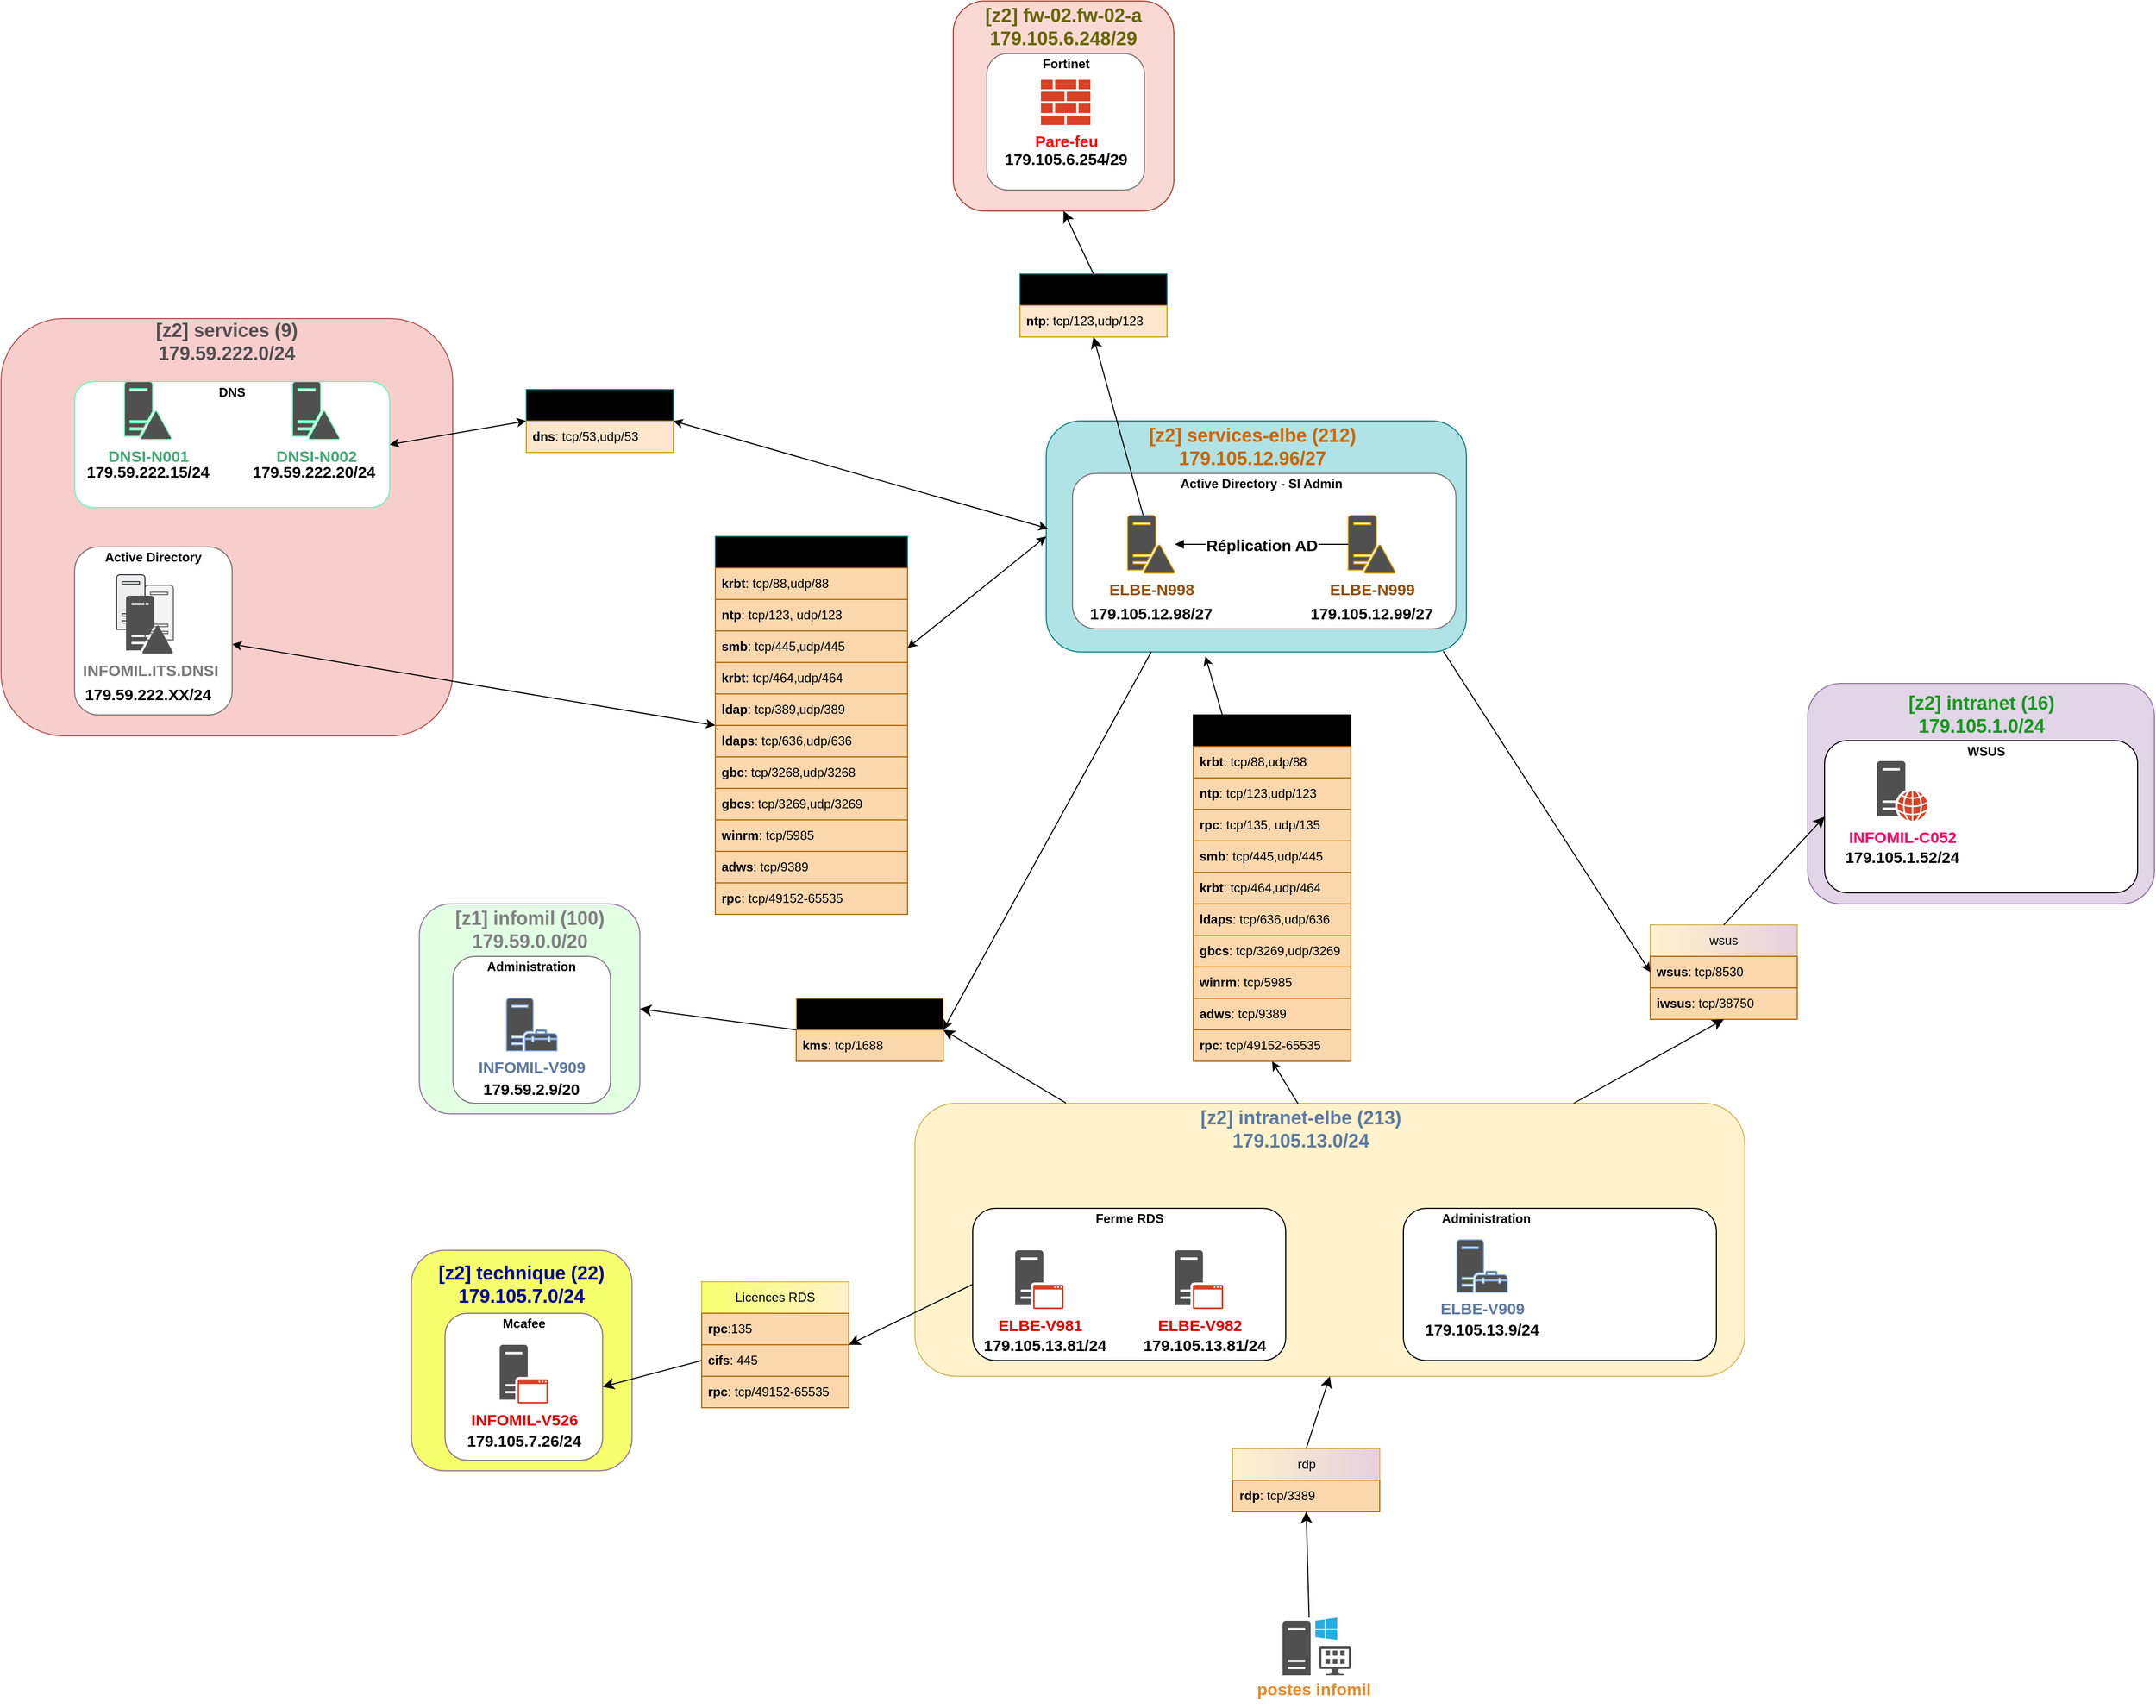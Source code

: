 <mxfile version="28.0.7" pages="2">
  <diagram name="Page-1" id="e3a06f82-3646-2815-327d-82caf3d4e204">
    <mxGraphModel dx="2808" dy="3051" grid="1" gridSize="10" guides="1" tooltips="1" connect="1" arrows="1" fold="1" page="1" pageScale="1.5" pageWidth="1169" pageHeight="826" background="none" math="0" shadow="0">
      <root>
        <mxCell id="0" style=";html=1;" />
        <mxCell id="1" style=";html=1;" parent="0" />
        <mxCell id="O3XaBwSNjldFRdvkfMUZ-5" value="" style="rounded=1;whiteSpace=wrap;html=1;fillColor=#e1d5e7;strokeColor=#9673a6;" parent="1" vertex="1">
          <mxGeometry x="1790" y="420" width="330" height="210" as="geometry" />
        </mxCell>
        <mxCell id="O3XaBwSNjldFRdvkfMUZ-9" value="" style="rounded=1;whiteSpace=wrap;html=1;" parent="1" vertex="1">
          <mxGeometry x="1806" y="474.5" width="298" height="145" as="geometry" />
        </mxCell>
        <mxCell id="P7BTm-_L4cfaCm62bloA-16" value="" style="rounded=1;whiteSpace=wrap;html=1;fillColor=#fff2cc;strokeColor=#d6b656;" parent="1" vertex="1">
          <mxGeometry x="940" y="820" width="790" height="260" as="geometry" />
        </mxCell>
        <mxCell id="P7BTm-_L4cfaCm62bloA-14" value="" style="rounded=1;whiteSpace=wrap;html=1;fillColor=#b0e3e6;strokeColor=#0e8088;" parent="1" vertex="1">
          <mxGeometry x="1065" y="170" width="400" height="220" as="geometry" />
        </mxCell>
        <mxCell id="swrAytAFnw1aSF5I_62J-4" value="" style="rounded=1;whiteSpace=wrap;html=1;fillColor=#E2FFE4;strokeColor=#9673a6;" parent="1" vertex="1">
          <mxGeometry x="468.2" y="630" width="210" height="200" as="geometry" />
        </mxCell>
        <mxCell id="P7BTm-_L4cfaCm62bloA-67" value="" style="rounded=1;whiteSpace=wrap;html=1;fillColor=#f8cecc;strokeColor=#b85450;" parent="1" vertex="1">
          <mxGeometry x="70" y="72.5" width="430" height="397.5" as="geometry" />
        </mxCell>
        <mxCell id="P7BTm-_L4cfaCm62bloA-84" value="" style="rounded=1;whiteSpace=wrap;html=1;strokeColor=light-dark(#66ffb3, #ededed);" parent="1" vertex="1">
          <mxGeometry x="140" y="132.5" width="300" height="120" as="geometry" />
        </mxCell>
        <mxCell id="P7BTm-_L4cfaCm62bloA-106" style="rounded=0;orthogonalLoop=1;jettySize=auto;html=1;entryX=0.5;entryY=1;entryDx=0;entryDy=0;exitX=0.462;exitY=0.003;exitDx=0;exitDy=0;exitPerimeter=0;" parent="1" source="P7BTm-_L4cfaCm62bloA-16" target="P7BTm-_L4cfaCm62bloA-45" edge="1">
          <mxGeometry relative="1" as="geometry">
            <mxPoint x="1500" y="810" as="sourcePoint" />
          </mxGeometry>
        </mxCell>
        <mxCell id="swrAytAFnw1aSF5I_62J-13" style="edgeStyle=none;curved=1;rounded=0;orthogonalLoop=1;jettySize=auto;html=1;entryX=1;entryY=0.5;entryDx=0;entryDy=0;fontSize=12;startSize=8;endSize=8;exitX=0.182;exitY=-0.001;exitDx=0;exitDy=0;exitPerimeter=0;" parent="1" source="P7BTm-_L4cfaCm62bloA-16" target="swrAytAFnw1aSF5I_62J-10" edge="1">
          <mxGeometry relative="1" as="geometry" />
        </mxCell>
        <mxCell id="P7BTm-_L4cfaCm62bloA-32" value="" style="rounded=1;whiteSpace=wrap;html=1;" parent="1" vertex="1">
          <mxGeometry x="995" y="920" width="298" height="145" as="geometry" />
        </mxCell>
        <mxCell id="P7BTm-_L4cfaCm62bloA-34" value="" style="rounded=1;whiteSpace=wrap;html=1;" parent="1" vertex="1">
          <mxGeometry x="1405" y="920" width="298" height="145" as="geometry" />
        </mxCell>
        <mxCell id="P7BTm-_L4cfaCm62bloA-103" style="rounded=0;orthogonalLoop=1;jettySize=auto;html=1;entryX=1;entryY=0.5;entryDx=0;entryDy=0;exitX=0.004;exitY=0.466;exitDx=0;exitDy=0;exitPerimeter=0;startArrow=classic;startFill=1;" parent="1" source="P7BTm-_L4cfaCm62bloA-14" target="P7BTm-_L4cfaCm62bloA-74" edge="1">
          <mxGeometry relative="1" as="geometry">
            <mxPoint x="1060" y="280" as="sourcePoint" />
          </mxGeometry>
        </mxCell>
        <mxCell id="P7BTm-_L4cfaCm62bloA-8" style="edgeStyle=orthogonalEdgeStyle;rounded=0;orthogonalLoop=1;jettySize=auto;html=1;endArrow=block;endFill=1;" parent="1" source="P7BTm-_L4cfaCm62bloA-5" target="P7BTm-_L4cfaCm62bloA-6" edge="1">
          <mxGeometry relative="1" as="geometry" />
        </mxCell>
        <mxCell id="P7BTm-_L4cfaCm62bloA-15" value="[z2] services-elbe (212)&lt;div&gt;179.105.12.96/27&lt;/div&gt;" style="text;strokeColor=none;align=center;fillColor=none;html=1;verticalAlign=middle;whiteSpace=wrap;rounded=0;fontSize=18;fontStyle=1;fontColor=light-dark(#CC6600,#24CBF7);" parent="1" vertex="1">
          <mxGeometry x="1160" y="180" width="202.5" height="30" as="geometry" />
        </mxCell>
        <mxCell id="P7BTm-_L4cfaCm62bloA-21" value="[z2] intranet-elbe (213)&lt;div&gt;179.105.13.0/24&lt;/div&gt;" style="text;strokeColor=none;align=center;fillColor=none;html=1;verticalAlign=middle;whiteSpace=wrap;rounded=0;fontSize=18;fontStyle=1;fontColor=light-dark(#5C79A3,#24CBF7);" parent="1" vertex="1">
          <mxGeometry x="1210" y="830" width="195" height="30" as="geometry" />
        </mxCell>
        <mxCell id="P7BTm-_L4cfaCm62bloA-23" value="" style="group" parent="1" vertex="1" connectable="0">
          <mxGeometry x="1105" y="260" width="350" height="110" as="geometry" />
        </mxCell>
        <mxCell id="swrAytAFnw1aSF5I_62J-20" value="" style="rounded=1;whiteSpace=wrap;html=1;strokeColor=light-dark(#7A7A7A,#EDEDED);labelBackgroundColor=default;fontColor=#7A7A7A;" parent="P7BTm-_L4cfaCm62bloA-23" vertex="1">
          <mxGeometry x="-15" y="-40" width="365" height="148" as="geometry" />
        </mxCell>
        <mxCell id="P7BTm-_L4cfaCm62bloA-10" value="179.105.12.98/27" style="text;strokeColor=none;align=center;fillColor=none;html=1;verticalAlign=middle;whiteSpace=wrap;rounded=0;fontSize=15;fontStyle=1" parent="P7BTm-_L4cfaCm62bloA-23" vertex="1">
          <mxGeometry y="78" width="120" height="30" as="geometry" />
        </mxCell>
        <mxCell id="P7BTm-_L4cfaCm62bloA-5" value="ELBE-N998" style="sketch=0;pointerEvents=1;shadow=0;dashed=0;html=1;labelPosition=center;verticalLabelPosition=bottom;verticalAlign=top;outlineConnect=0;align=center;shape=mxgraph.office.servers.domain_controller;fillColor=#505050;strokeColor=#d79b00;fontStyle=1;fontSize=15;fontColor=#994C00;fontFamily=Helvetica;" parent="P7BTm-_L4cfaCm62bloA-23" vertex="1">
          <mxGeometry x="37.5" width="45" height="55" as="geometry" />
        </mxCell>
        <mxCell id="swrAytAFnw1aSF5I_62J-22" value="Active Directory - SI Admin" style="text;strokeColor=none;align=center;fillColor=none;html=1;verticalAlign=middle;whiteSpace=wrap;rounded=0;fontSize=12;fontStyle=1" parent="P7BTm-_L4cfaCm62bloA-23" vertex="1">
          <mxGeometry x="70" y="-40" width="190" height="20" as="geometry" />
        </mxCell>
        <mxCell id="P7BTm-_L4cfaCm62bloA-24" value="" style="group" parent="1" vertex="1" connectable="0">
          <mxGeometry x="1315" y="260" width="120" height="108" as="geometry" />
        </mxCell>
        <mxCell id="P7BTm-_L4cfaCm62bloA-11" value="179.105.12.99/27" style="text;strokeColor=none;align=center;fillColor=none;html=1;verticalAlign=middle;whiteSpace=wrap;rounded=0;fontSize=15;fontStyle=1" parent="P7BTm-_L4cfaCm62bloA-24" vertex="1">
          <mxGeometry y="78" width="120" height="30" as="geometry" />
        </mxCell>
        <mxCell id="P7BTm-_L4cfaCm62bloA-6" value="ELBE-N999" style="sketch=0;pointerEvents=1;shadow=0;dashed=0;html=1;strokeColor=#d79b00;fillColor=#505050;labelPosition=center;verticalLabelPosition=bottom;verticalAlign=top;outlineConnect=0;align=center;shape=mxgraph.office.servers.domain_controller;fontSize=15;fontStyle=1;fontColor=#994C00;fontFamily=Helvetica;" parent="P7BTm-_L4cfaCm62bloA-24" vertex="1">
          <mxGeometry x="37.5" width="45" height="55" as="geometry" />
        </mxCell>
        <mxCell id="P7BTm-_L4cfaCm62bloA-27" value="" style="group" parent="1" vertex="1" connectable="0">
          <mxGeometry x="1003" y="960" width="290" height="110" as="geometry" />
        </mxCell>
        <mxCell id="P7BTm-_L4cfaCm62bloA-25" value="ELBE-V981" style="sketch=0;pointerEvents=1;shadow=0;dashed=0;html=1;strokeColor=none;fillColor=#505050;labelPosition=center;verticalLabelPosition=bottom;verticalAlign=top;outlineConnect=0;align=center;shape=mxgraph.office.servers.application_server_orange;fontColor=light-dark(#e00000, #ededed);fontStyle=1;fontSize=15;" parent="P7BTm-_L4cfaCm62bloA-27" vertex="1">
          <mxGeometry x="32.5" width="46" height="56" as="geometry" />
        </mxCell>
        <mxCell id="P7BTm-_L4cfaCm62bloA-26" value="179.105.13.81/24" style="text;strokeColor=none;align=center;fillColor=none;html=1;verticalAlign=middle;whiteSpace=wrap;rounded=0;fontSize=15;fontStyle=1" parent="P7BTm-_L4cfaCm62bloA-27" vertex="1">
          <mxGeometry y="80" width="122" height="20" as="geometry" />
        </mxCell>
        <mxCell id="P7BTm-_L4cfaCm62bloA-28" value="" style="group" parent="1" vertex="1" connectable="0">
          <mxGeometry x="1155" y="960" width="122" height="100" as="geometry" />
        </mxCell>
        <mxCell id="P7BTm-_L4cfaCm62bloA-29" value="ELBE-V982" style="sketch=0;pointerEvents=1;shadow=0;dashed=0;html=1;strokeColor=none;fillColor=#505050;labelPosition=center;verticalLabelPosition=bottom;verticalAlign=top;outlineConnect=0;align=center;shape=mxgraph.office.servers.application_server_orange;fontColor=light-dark(#e00000, #ededed);fontStyle=1;fontSize=15;" parent="P7BTm-_L4cfaCm62bloA-28" vertex="1">
          <mxGeometry x="32.5" width="46" height="56" as="geometry" />
        </mxCell>
        <mxCell id="P7BTm-_L4cfaCm62bloA-30" value="179.105.13.81/24" style="text;strokeColor=none;align=center;fillColor=none;html=1;verticalAlign=middle;whiteSpace=wrap;rounded=0;fontSize=15;fontStyle=1" parent="P7BTm-_L4cfaCm62bloA-28" vertex="1">
          <mxGeometry y="80" width="122" height="20" as="geometry" />
        </mxCell>
        <mxCell id="P7BTm-_L4cfaCm62bloA-22" value="" style="group" parent="1" vertex="1" connectable="0">
          <mxGeometry x="1420" y="950" width="120" height="100" as="geometry" />
        </mxCell>
        <mxCell id="P7BTm-_L4cfaCm62bloA-31" value="" style="group" parent="P7BTm-_L4cfaCm62bloA-22" vertex="1" connectable="0">
          <mxGeometry width="120" height="100" as="geometry" />
        </mxCell>
        <mxCell id="P7BTm-_L4cfaCm62bloA-7" value="ELBE-V909" style="sketch=0;pointerEvents=1;shadow=0;dashed=0;html=1;strokeColor=#7EA6E0;labelPosition=center;verticalLabelPosition=bottom;verticalAlign=top;align=center;fillColor=#505050;shape=mxgraph.mscae.system_center.management_point;fontSize=15;fontStyle=1;fillStyle=auto;fontColor=#5C79A3;" parent="P7BTm-_L4cfaCm62bloA-31" vertex="1">
          <mxGeometry x="36" width="48" height="50" as="geometry" />
        </mxCell>
        <mxCell id="P7BTm-_L4cfaCm62bloA-12" value="179.105.13.9/24" style="text;strokeColor=none;align=center;fillColor=none;html=1;verticalAlign=middle;whiteSpace=wrap;rounded=0;fontSize=15;fontStyle=1" parent="P7BTm-_L4cfaCm62bloA-31" vertex="1">
          <mxGeometry y="70" width="120" height="30" as="geometry" />
        </mxCell>
        <mxCell id="P7BTm-_L4cfaCm62bloA-36" value="Administration" style="text;strokeColor=none;align=center;fillColor=none;html=1;verticalAlign=middle;whiteSpace=wrap;rounded=0;fontStyle=1" parent="1" vertex="1">
          <mxGeometry x="1434" y="920" width="100" height="20" as="geometry" />
        </mxCell>
        <mxCell id="P7BTm-_L4cfaCm62bloA-37" value="Ferme RDS" style="text;strokeColor=none;align=center;fillColor=none;html=1;verticalAlign=middle;whiteSpace=wrap;rounded=0;fontStyle=1" parent="1" vertex="1">
          <mxGeometry x="1101.5" y="920" width="85" height="20" as="geometry" />
        </mxCell>
        <mxCell id="P7BTm-_L4cfaCm62bloA-45" value="srv.auth2k19" style="swimlane;fontStyle=0;childLayout=stackLayout;horizontal=1;startSize=30;horizontalStack=0;resizeParent=1;resizeParentMax=0;resizeLast=0;collapsible=1;marginBottom=0;whiteSpace=wrap;html=1;fillColor=#b0e3e6;strokeColor=default;gradientColor=light-dark(#fff2cc, #ededed);" parent="1" vertex="1">
          <mxGeometry x="1205" y="450" width="150" height="330" as="geometry">
            <mxRectangle x="1143" y="450" width="90" height="30" as="alternateBounds" />
          </mxGeometry>
        </mxCell>
        <mxCell id="P7BTm-_L4cfaCm62bloA-46" value="&lt;b&gt;krbt&lt;/b&gt;: tcp/88,udp/88" style="text;strokeColor=#b46504;fillColor=#fad7ac;align=left;verticalAlign=middle;spacingLeft=4;spacingRight=4;overflow=hidden;points=[[0,0.5],[1,0.5]];portConstraint=eastwest;rotatable=0;whiteSpace=wrap;html=1;fontSize=12;" parent="P7BTm-_L4cfaCm62bloA-45" vertex="1">
          <mxGeometry y="30" width="150" height="30" as="geometry" />
        </mxCell>
        <mxCell id="P7BTm-_L4cfaCm62bloA-47" value="&lt;b&gt;ntp&lt;/b&gt;: tcp/123,udp/123" style="text;strokeColor=#b46504;fillColor=#fad7ac;align=left;verticalAlign=middle;spacingLeft=4;spacingRight=4;overflow=hidden;points=[[0,0.5],[1,0.5]];portConstraint=eastwest;rotatable=0;whiteSpace=wrap;html=1;fontSize=12;" parent="P7BTm-_L4cfaCm62bloA-45" vertex="1">
          <mxGeometry y="60" width="150" height="30" as="geometry" />
        </mxCell>
        <mxCell id="O3XaBwSNjldFRdvkfMUZ-1" value="&lt;b&gt;rpc&lt;/b&gt;: tcp/135, udp/135" style="text;strokeColor=#b46504;fillColor=#fad7ac;align=left;verticalAlign=middle;spacingLeft=4;spacingRight=4;overflow=hidden;points=[[0,0.5],[1,0.5]];portConstraint=eastwest;rotatable=0;whiteSpace=wrap;html=1;fontSize=12;" parent="P7BTm-_L4cfaCm62bloA-45" vertex="1">
          <mxGeometry y="90" width="150" height="30" as="geometry" />
        </mxCell>
        <mxCell id="P7BTm-_L4cfaCm62bloA-59" value="&lt;b&gt;smb&lt;/b&gt;: tcp/445,udp/445" style="text;strokeColor=#b46504;fillColor=#fad7ac;align=left;verticalAlign=middle;spacingLeft=4;spacingRight=4;overflow=hidden;points=[[0,0.5],[1,0.5]];portConstraint=eastwest;rotatable=0;whiteSpace=wrap;html=1;fontSize=12;" parent="P7BTm-_L4cfaCm62bloA-45" vertex="1">
          <mxGeometry y="120" width="150" height="30" as="geometry" />
        </mxCell>
        <mxCell id="P7BTm-_L4cfaCm62bloA-60" value="&lt;b&gt;krbt&lt;/b&gt;: tcp/464,udp/464" style="text;strokeColor=#b46504;fillColor=#fad7ac;align=left;verticalAlign=middle;spacingLeft=4;spacingRight=4;overflow=hidden;points=[[0,0.5],[1,0.5]];portConstraint=eastwest;rotatable=0;whiteSpace=wrap;html=1;fontSize=12;" parent="P7BTm-_L4cfaCm62bloA-45" vertex="1">
          <mxGeometry y="150" width="150" height="30" as="geometry" />
        </mxCell>
        <mxCell id="P7BTm-_L4cfaCm62bloA-61" value="&lt;b&gt;ldaps&lt;/b&gt;: tcp/636,udp/636" style="text;strokeColor=#b46504;fillColor=#fad7ac;align=left;verticalAlign=middle;spacingLeft=4;spacingRight=4;overflow=hidden;points=[[0,0.5],[1,0.5]];portConstraint=eastwest;rotatable=0;whiteSpace=wrap;html=1;fontSize=12;" parent="P7BTm-_L4cfaCm62bloA-45" vertex="1">
          <mxGeometry y="180" width="150" height="30" as="geometry" />
        </mxCell>
        <mxCell id="P7BTm-_L4cfaCm62bloA-62" value="&lt;b&gt;gbcs&lt;/b&gt;: tcp/3269,udp/3269" style="text;strokeColor=#b46504;fillColor=#fad7ac;align=left;verticalAlign=middle;spacingLeft=4;spacingRight=4;overflow=hidden;points=[[0,0.5],[1,0.5]];portConstraint=eastwest;rotatable=0;whiteSpace=wrap;html=1;fontSize=12;" parent="P7BTm-_L4cfaCm62bloA-45" vertex="1">
          <mxGeometry y="210" width="150" height="30" as="geometry" />
        </mxCell>
        <mxCell id="P7BTm-_L4cfaCm62bloA-63" value="&lt;b&gt;winrm&lt;/b&gt;: tcp/5985" style="text;strokeColor=#b46504;fillColor=#fad7ac;align=left;verticalAlign=middle;spacingLeft=4;spacingRight=4;overflow=hidden;points=[[0,0.5],[1,0.5]];portConstraint=eastwest;rotatable=0;whiteSpace=wrap;html=1;fontSize=12;" parent="P7BTm-_L4cfaCm62bloA-45" vertex="1">
          <mxGeometry y="240" width="150" height="30" as="geometry" />
        </mxCell>
        <mxCell id="P7BTm-_L4cfaCm62bloA-64" value="&lt;b&gt;adws&lt;/b&gt;: tcp/9389" style="text;strokeColor=#b46504;fillColor=#fad7ac;align=left;verticalAlign=middle;spacingLeft=4;spacingRight=4;overflow=hidden;points=[[0,0.5],[1,0.5]];portConstraint=eastwest;rotatable=0;whiteSpace=wrap;html=1;fontSize=12;" parent="P7BTm-_L4cfaCm62bloA-45" vertex="1">
          <mxGeometry y="270" width="150" height="30" as="geometry" />
        </mxCell>
        <mxCell id="P7BTm-_L4cfaCm62bloA-65" value="&lt;b&gt;rpc&lt;/b&gt;: tcp/49152-65535" style="text;strokeColor=#b46504;fillColor=#fad7ac;align=left;verticalAlign=middle;spacingLeft=4;spacingRight=4;overflow=hidden;points=[[0,0.5],[1,0.5]];portConstraint=eastwest;rotatable=0;whiteSpace=wrap;html=1;fontSize=12;" parent="P7BTm-_L4cfaCm62bloA-45" vertex="1">
          <mxGeometry y="300" width="150" height="30" as="geometry" />
        </mxCell>
        <mxCell id="P7BTm-_L4cfaCm62bloA-68" value="&lt;b&gt;&lt;font&gt;[z2] services (9)&lt;/font&gt;&lt;/b&gt;&lt;div&gt;&lt;b&gt;&lt;font&gt;179.59.222.0/24&lt;/font&gt;&lt;/b&gt;&lt;/div&gt;" style="text;strokeColor=none;align=center;fillColor=none;html=1;verticalAlign=middle;whiteSpace=wrap;rounded=0;labelBackgroundColor=none;fontColor=light-dark(#505050,#24CBF7);fontSize=18;" parent="1" vertex="1">
          <mxGeometry x="210" y="80" width="150" height="30" as="geometry" />
        </mxCell>
        <mxCell id="P7BTm-_L4cfaCm62bloA-69" value="&lt;b&gt;&lt;font style=&quot;font-size: 15px; color: rgb(68, 171, 119);&quot;&gt;DNSI-N001&lt;/font&gt;&lt;/b&gt;" style="sketch=0;pointerEvents=1;shadow=0;dashed=0;html=1;strokeColor=#66FFB3;fillColor=#505050;labelPosition=center;verticalLabelPosition=bottom;verticalAlign=top;outlineConnect=0;align=center;shape=mxgraph.office.servers.domain_controller;" parent="1" vertex="1">
          <mxGeometry x="187.5" y="132.5" width="45" height="55" as="geometry" />
        </mxCell>
        <mxCell id="P7BTm-_L4cfaCm62bloA-70" value="&lt;font style=&quot;font-size: 15px; color: rgb(68, 171, 119);&quot;&gt;&lt;b&gt;DNSI-N002&lt;/b&gt;&lt;/font&gt;" style="sketch=0;pointerEvents=1;shadow=0;dashed=0;html=1;strokeColor=#66FFB3;fillColor=#505050;labelPosition=center;verticalLabelPosition=bottom;verticalAlign=top;outlineConnect=0;align=center;shape=mxgraph.office.servers.domain_controller;" parent="1" vertex="1">
          <mxGeometry x="347.5" y="132.5" width="45" height="55" as="geometry" />
        </mxCell>
        <mxCell id="P7BTm-_L4cfaCm62bloA-104" style="rounded=0;orthogonalLoop=1;jettySize=auto;html=1;exitX=0;exitY=0.5;exitDx=0;exitDy=0;entryX=1;entryY=0.5;entryDx=0;entryDy=0;startArrow=classic;startFill=1;" parent="1" source="P7BTm-_L4cfaCm62bloA-74" target="P7BTm-_L4cfaCm62bloA-84" edge="1">
          <mxGeometry relative="1" as="geometry" />
        </mxCell>
        <mxCell id="P7BTm-_L4cfaCm62bloA-74" value="dns" style="swimlane;fontStyle=0;childLayout=stackLayout;horizontal=1;startSize=30;horizontalStack=0;resizeParent=1;resizeParentMax=0;resizeLast=0;collapsible=1;marginBottom=0;whiteSpace=wrap;html=1;fillColor=#b0e3e6;strokeColor=#0e8088;align=center;verticalAlign=middle;swimlaneFillColor=none;fontFamily=Helvetica;fontSize=12;fontColor=default;gradientColor=light-dark(#f8cecc, #d0635f);gradientDirection=west;" parent="1" vertex="1">
          <mxGeometry x="570" y="140" width="140" height="60" as="geometry">
            <mxRectangle x="570" y="42.5" width="90" height="30" as="alternateBounds" />
          </mxGeometry>
        </mxCell>
        <mxCell id="P7BTm-_L4cfaCm62bloA-75" value="&lt;b&gt;dns&lt;/b&gt;: tcp/53,udp/53" style="text;strokeColor=#d79b00;fillColor=#ffe6cc;align=left;verticalAlign=middle;spacingLeft=4;spacingRight=4;overflow=hidden;points=[[0,0.5],[1,0.5]];portConstraint=eastwest;rotatable=0;whiteSpace=wrap;html=1;fontFamily=Helvetica;fontSize=12;fontColor=default;fontStyle=0;horizontal=1;" parent="P7BTm-_L4cfaCm62bloA-74" vertex="1">
          <mxGeometry y="30" width="140" height="30" as="geometry" />
        </mxCell>
        <mxCell id="P7BTm-_L4cfaCm62bloA-82" value="179.59.222.15/24" style="text;strokeColor=none;align=center;fillColor=none;html=1;verticalAlign=middle;whiteSpace=wrap;rounded=0;fontSize=15;fontStyle=1" parent="1" vertex="1">
          <mxGeometry x="150" y="207.5" width="120" height="20" as="geometry" />
        </mxCell>
        <mxCell id="P7BTm-_L4cfaCm62bloA-83" value="179.59.222.20/24" style="text;strokeColor=none;align=center;fillColor=none;html=1;verticalAlign=middle;whiteSpace=wrap;rounded=0;fontSize=15;fontStyle=1" parent="1" vertex="1">
          <mxGeometry x="307.5" y="207.5" width="120" height="20" as="geometry" />
        </mxCell>
        <mxCell id="P7BTm-_L4cfaCm62bloA-117" style="rounded=0;orthogonalLoop=1;jettySize=auto;html=1;entryX=0;entryY=0.5;entryDx=0;entryDy=0;startArrow=classic;startFill=1;" parent="1" source="P7BTm-_L4cfaCm62bloA-85" target="P7BTm-_L4cfaCm62bloA-113" edge="1">
          <mxGeometry relative="1" as="geometry" />
        </mxCell>
        <mxCell id="P7BTm-_L4cfaCm62bloA-85" value="" style="rounded=1;whiteSpace=wrap;html=1;strokeColor=light-dark(#7A7A7A,#EDEDED);labelBackgroundColor=default;fontColor=#7A7A7A;" parent="1" vertex="1">
          <mxGeometry x="140" y="290" width="150" height="160" as="geometry" />
        </mxCell>
        <mxCell id="P7BTm-_L4cfaCm62bloA-88" value="179.59.222.XX/24" style="text;strokeColor=none;align=center;fillColor=none;html=1;verticalAlign=middle;whiteSpace=wrap;rounded=0;fontSize=15;fontStyle=1" parent="1" vertex="1">
          <mxGeometry x="150" y="420" width="120" height="20" as="geometry" />
        </mxCell>
        <mxCell id="P7BTm-_L4cfaCm62bloA-95" value="" style="group;fontSize=15;" parent="1" vertex="1" connectable="0">
          <mxGeometry x="180" y="316.5" width="54" height="75" as="geometry" />
        </mxCell>
        <mxCell id="P7BTm-_L4cfaCm62bloA-93" value="" style="sketch=0;pointerEvents=1;shadow=0;dashed=0;html=1;strokeColor=#666666;fillColor=#f5f5f5;labelPosition=center;verticalLabelPosition=bottom;verticalAlign=top;outlineConnect=0;align=center;shape=mxgraph.office.servers.server_generic;fontColor=#333333;" parent="P7BTm-_L4cfaCm62bloA-95" vertex="1">
          <mxGeometry x="27" y="10" width="27" height="52" as="geometry" />
        </mxCell>
        <mxCell id="P7BTm-_L4cfaCm62bloA-94" value="" style="sketch=0;pointerEvents=1;shadow=0;dashed=0;html=1;strokeColor=#36393d;fillColor=#eeeeee;labelPosition=center;verticalLabelPosition=bottom;verticalAlign=top;outlineConnect=0;align=center;shape=mxgraph.office.servers.server_generic;" parent="P7BTm-_L4cfaCm62bloA-95" vertex="1">
          <mxGeometry width="27" height="52" as="geometry" />
        </mxCell>
        <mxCell id="P7BTm-_L4cfaCm62bloA-90" value="INFOMIL.ITS.DNSI" style="sketch=0;pointerEvents=1;shadow=0;dashed=0;html=1;strokeColor=none;fillColor=#505050;labelPosition=center;verticalLabelPosition=bottom;verticalAlign=top;outlineConnect=0;align=center;shape=mxgraph.office.servers.domain_controller;fontSize=15;fontStyle=1;fontColor=#7A7A7A;" parent="P7BTm-_L4cfaCm62bloA-95" vertex="1">
          <mxGeometry x="9" y="20" width="45" height="55" as="geometry" />
        </mxCell>
        <mxCell id="P7BTm-_L4cfaCm62bloA-105" style="rounded=0;orthogonalLoop=1;jettySize=auto;html=1;entryX=0.379;entryY=1.019;entryDx=0;entryDy=0;entryPerimeter=0;" parent="1" source="P7BTm-_L4cfaCm62bloA-45" target="P7BTm-_L4cfaCm62bloA-14" edge="1">
          <mxGeometry relative="1" as="geometry" />
        </mxCell>
        <mxCell id="P7BTm-_L4cfaCm62bloA-113" value="srv.relation-approbation" style="swimlane;fontStyle=0;childLayout=stackLayout;horizontal=1;startSize=30;horizontalStack=0;resizeParent=1;resizeParentMax=0;resizeLast=0;collapsible=1;marginBottom=0;whiteSpace=wrap;html=1;fillColor=#b0e3e6;strokeColor=#0e8088;gradientColor=light-dark(#f8cecc, #d0635f);swimlaneFillColor=none;gradientDirection=west;" parent="1" vertex="1">
          <mxGeometry x="750" y="280" width="183" height="360" as="geometry">
            <mxRectangle x="750" y="280" width="60" height="30" as="alternateBounds" />
          </mxGeometry>
        </mxCell>
        <mxCell id="P7BTm-_L4cfaCm62bloA-114" value="&lt;b&gt;krbt&lt;/b&gt;: tcp/88,udp/88" style="text;strokeColor=#b46504;fillColor=#fad7ac;align=left;verticalAlign=middle;spacingLeft=4;spacingRight=4;overflow=hidden;points=[[0,0.5],[1,0.5]];portConstraint=eastwest;rotatable=0;whiteSpace=wrap;html=1;" parent="P7BTm-_L4cfaCm62bloA-113" vertex="1">
          <mxGeometry y="30" width="183" height="30" as="geometry" />
        </mxCell>
        <mxCell id="swrAytAFnw1aSF5I_62J-1" value="&lt;b&gt;ntp&lt;/b&gt;: tcp/123, udp/123" style="text;strokeColor=#b46504;fillColor=#fad7ac;align=left;verticalAlign=middle;spacingLeft=4;spacingRight=4;overflow=hidden;points=[[0,0.5],[1,0.5]];portConstraint=eastwest;rotatable=0;whiteSpace=wrap;html=1;" parent="P7BTm-_L4cfaCm62bloA-113" vertex="1">
          <mxGeometry y="60" width="183" height="30" as="geometry" />
        </mxCell>
        <mxCell id="P7BTm-_L4cfaCm62bloA-115" value="&lt;b&gt;smb&lt;/b&gt;: tcp/445,udp/445" style="text;strokeColor=#b46504;fillColor=#fad7ac;align=left;verticalAlign=middle;spacingLeft=4;spacingRight=4;overflow=hidden;points=[[0,0.5],[1,0.5]];portConstraint=eastwest;rotatable=0;whiteSpace=wrap;html=1;" parent="P7BTm-_L4cfaCm62bloA-113" vertex="1">
          <mxGeometry y="90" width="183" height="30" as="geometry" />
        </mxCell>
        <mxCell id="P7BTm-_L4cfaCm62bloA-116" value="&lt;b&gt;krbt&lt;/b&gt;: tcp/464,udp/464" style="text;strokeColor=#b46504;fillColor=#fad7ac;align=left;verticalAlign=middle;spacingLeft=4;spacingRight=4;overflow=hidden;points=[[0,0.5],[1,0.5]];portConstraint=eastwest;rotatable=0;whiteSpace=wrap;html=1;" parent="P7BTm-_L4cfaCm62bloA-113" vertex="1">
          <mxGeometry y="120" width="183" height="30" as="geometry" />
        </mxCell>
        <mxCell id="P7BTm-_L4cfaCm62bloA-122" value="&lt;b style=&quot;&quot;&gt;ldap&lt;/b&gt;: tcp/389,udp/389" style="text;strokeColor=#b46504;fillColor=#fad7ac;align=left;verticalAlign=middle;spacingLeft=4;spacingRight=4;overflow=hidden;points=[[0,0.5],[1,0.5]];portConstraint=eastwest;rotatable=0;whiteSpace=wrap;html=1;" parent="P7BTm-_L4cfaCm62bloA-113" vertex="1">
          <mxGeometry y="150" width="183" height="30" as="geometry" />
        </mxCell>
        <mxCell id="P7BTm-_L4cfaCm62bloA-130" value="&lt;b&gt;ldaps&lt;/b&gt;: tcp/636,udp/636" style="text;strokeColor=#b46504;fillColor=#fad7ac;align=left;verticalAlign=middle;spacingLeft=4;spacingRight=4;overflow=hidden;points=[[0,0.5],[1,0.5]];portConstraint=eastwest;rotatable=0;whiteSpace=wrap;html=1;" parent="P7BTm-_L4cfaCm62bloA-113" vertex="1">
          <mxGeometry y="180" width="183" height="30" as="geometry" />
        </mxCell>
        <mxCell id="P7BTm-_L4cfaCm62bloA-128" value="&lt;b style=&quot;&quot;&gt;gbc&lt;/b&gt;: tcp/3268,udp/3268" style="text;strokeColor=#b46504;fillColor=#fad7ac;align=left;verticalAlign=middle;spacingLeft=4;spacingRight=4;overflow=hidden;points=[[0,0.5],[1,0.5]];portConstraint=eastwest;rotatable=0;whiteSpace=wrap;html=1;" parent="P7BTm-_L4cfaCm62bloA-113" vertex="1">
          <mxGeometry y="210" width="183" height="30" as="geometry" />
        </mxCell>
        <mxCell id="P7BTm-_L4cfaCm62bloA-123" value="&lt;b&gt;gbcs&lt;/b&gt;: tcp/3269,udp/3269" style="text;strokeColor=#b46504;fillColor=#fad7ac;align=left;verticalAlign=middle;spacingLeft=4;spacingRight=4;overflow=hidden;points=[[0,0.5],[1,0.5]];portConstraint=eastwest;rotatable=0;whiteSpace=wrap;html=1;" parent="P7BTm-_L4cfaCm62bloA-113" vertex="1">
          <mxGeometry y="240" width="183" height="30" as="geometry" />
        </mxCell>
        <mxCell id="P7BTm-_L4cfaCm62bloA-124" value="&lt;b&gt;winrm&lt;/b&gt;: tcp/5985" style="text;strokeColor=#b46504;fillColor=#fad7ac;align=left;verticalAlign=middle;spacingLeft=4;spacingRight=4;overflow=hidden;points=[[0,0.5],[1,0.5]];portConstraint=eastwest;rotatable=0;whiteSpace=wrap;html=1;" parent="P7BTm-_L4cfaCm62bloA-113" vertex="1">
          <mxGeometry y="270" width="183" height="30" as="geometry" />
        </mxCell>
        <mxCell id="P7BTm-_L4cfaCm62bloA-125" value="&lt;b&gt;adws&lt;/b&gt;: tcp/9389" style="text;strokeColor=#b46504;fillColor=#fad7ac;align=left;verticalAlign=middle;spacingLeft=4;spacingRight=4;overflow=hidden;points=[[0,0.5],[1,0.5]];portConstraint=eastwest;rotatable=0;whiteSpace=wrap;html=1;" parent="P7BTm-_L4cfaCm62bloA-113" vertex="1">
          <mxGeometry y="300" width="183" height="30" as="geometry" />
        </mxCell>
        <mxCell id="P7BTm-_L4cfaCm62bloA-126" value="&lt;b&gt;rpc&lt;/b&gt;: tcp/49152-65535" style="text;strokeColor=#b46504;fillColor=#fad7ac;align=left;verticalAlign=middle;spacingLeft=4;spacingRight=4;overflow=hidden;points=[[0,0.5],[1,0.5]];portConstraint=eastwest;rotatable=0;whiteSpace=wrap;html=1;" parent="P7BTm-_L4cfaCm62bloA-113" vertex="1">
          <mxGeometry y="330" width="183" height="30" as="geometry" />
        </mxCell>
        <mxCell id="P7BTm-_L4cfaCm62bloA-118" style="rounded=0;orthogonalLoop=1;jettySize=auto;html=1;entryX=0;entryY=0.5;entryDx=0;entryDy=0;startArrow=classic;startFill=1;" parent="1" source="P7BTm-_L4cfaCm62bloA-113" target="P7BTm-_L4cfaCm62bloA-14" edge="1">
          <mxGeometry relative="1" as="geometry" />
        </mxCell>
        <mxCell id="swrAytAFnw1aSF5I_62J-5" value="[z1] infomil (100)&lt;div&gt;179.59.0.0/20&lt;/div&gt;" style="text;strokeColor=none;align=center;fillColor=none;html=1;verticalAlign=middle;whiteSpace=wrap;rounded=0;fontSize=18;fontStyle=1;fontColor=light-dark(#808080,#24CBF7);" parent="1" vertex="1">
          <mxGeometry x="475.7" y="640" width="195" height="30" as="geometry" />
        </mxCell>
        <mxCell id="swrAytAFnw1aSF5I_62J-8" value="" style="group" parent="1" vertex="1" connectable="0">
          <mxGeometry x="515.2" y="720" width="135" height="161" as="geometry" />
        </mxCell>
        <mxCell id="swrAytAFnw1aSF5I_62J-18" value="" style="rounded=1;whiteSpace=wrap;html=1;strokeColor=light-dark(#7A7A7A,#EDEDED);labelBackgroundColor=default;fontColor=#7A7A7A;" parent="swrAytAFnw1aSF5I_62J-8" vertex="1">
          <mxGeometry x="-15" y="-40" width="150" height="140" as="geometry" />
        </mxCell>
        <mxCell id="swrAytAFnw1aSF5I_62J-7" value="179.59.2.9/20" style="text;strokeColor=none;align=center;fillColor=none;html=1;verticalAlign=middle;whiteSpace=wrap;rounded=0;fontSize=15;fontStyle=1" parent="swrAytAFnw1aSF5I_62J-8" vertex="1">
          <mxGeometry y="71" width="120" height="30" as="geometry" />
        </mxCell>
        <mxCell id="swrAytAFnw1aSF5I_62J-21" value="Administration" style="text;strokeColor=none;align=center;fillColor=none;html=1;verticalAlign=middle;whiteSpace=wrap;rounded=0;fontSize=12;fontStyle=1" parent="swrAytAFnw1aSF5I_62J-8" vertex="1">
          <mxGeometry x="-5.0" y="-40" width="130" height="20" as="geometry" />
        </mxCell>
        <mxCell id="7HlgDkluVlPvoWs8aqmu-2" value="INFOMIL-V909" style="sketch=0;pointerEvents=1;shadow=0;dashed=0;html=1;strokeColor=#7EA6E0;labelPosition=center;verticalLabelPosition=bottom;verticalAlign=top;align=center;fillColor=#505050;shape=mxgraph.mscae.system_center.management_point;fontSize=15;fontStyle=1;fillStyle=auto;fontColor=#5C79A3;" vertex="1" parent="swrAytAFnw1aSF5I_62J-8">
          <mxGeometry x="36" width="48" height="50" as="geometry" />
        </mxCell>
        <mxCell id="P7BTm-_L4cfaCm62bloA-9" value="&lt;span&gt;&lt;font style=&quot;font-size: 15px;&quot;&gt;Réplication AD&lt;/font&gt;&lt;/span&gt;" style="edgeStyle=orthogonalEdgeStyle;rounded=0;orthogonalLoop=1;jettySize=auto;html=1;endArrow=block;endFill=1;fontStyle=1" parent="1" source="P7BTm-_L4cfaCm62bloA-6" target="P7BTm-_L4cfaCm62bloA-5" edge="1">
          <mxGeometry relative="1" as="geometry" />
        </mxCell>
        <mxCell id="swrAytAFnw1aSF5I_62J-14" style="edgeStyle=none;curved=1;rounded=0;orthogonalLoop=1;jettySize=auto;html=1;entryX=1;entryY=0.5;entryDx=0;entryDy=0;fontSize=12;startSize=8;endSize=8;exitX=0;exitY=0.5;exitDx=0;exitDy=0;" parent="1" source="swrAytAFnw1aSF5I_62J-10" target="swrAytAFnw1aSF5I_62J-4" edge="1">
          <mxGeometry relative="1" as="geometry">
            <mxPoint x="811.8" y="871.67" as="sourcePoint" />
          </mxGeometry>
        </mxCell>
        <mxCell id="swrAytAFnw1aSF5I_62J-10" value="kms" style="swimlane;fontStyle=0;childLayout=stackLayout;horizontal=1;startSize=30;horizontalStack=0;resizeParent=1;resizeParentMax=0;resizeLast=0;collapsible=1;marginBottom=0;whiteSpace=wrap;html=1;fillColor=light-dark(#b0e3e6, #281d00);strokeColor=#d6b656;gradientColor=light-dark(#e2ffe4, #ededed);gradientDirection=east;" parent="1" vertex="1">
          <mxGeometry x="827" y="720" width="140" height="60" as="geometry">
            <mxRectangle x="827" y="720" width="100" height="30" as="alternateBounds" />
          </mxGeometry>
        </mxCell>
        <mxCell id="swrAytAFnw1aSF5I_62J-11" value="&lt;b&gt;kms&lt;/b&gt;: tcp/1688" style="text;strokeColor=#b46504;fillColor=#fad7ac;align=left;verticalAlign=middle;spacingLeft=4;spacingRight=4;overflow=hidden;points=[[0,0.5],[1,0.5]];portConstraint=eastwest;rotatable=0;whiteSpace=wrap;html=1;" parent="swrAytAFnw1aSF5I_62J-10" vertex="1">
          <mxGeometry y="30" width="140" height="30" as="geometry" />
        </mxCell>
        <mxCell id="swrAytAFnw1aSF5I_62J-15" value="DNS" style="text;strokeColor=none;align=center;fillColor=none;html=1;verticalAlign=middle;whiteSpace=wrap;rounded=0;fontSize=12;fontStyle=1" parent="1" vertex="1">
          <mxGeometry x="260" y="132.5" width="60" height="20" as="geometry" />
        </mxCell>
        <mxCell id="swrAytAFnw1aSF5I_62J-16" value="Active Directory" style="text;strokeColor=none;align=center;fillColor=none;html=1;verticalAlign=middle;whiteSpace=wrap;rounded=0;fontSize=12;fontStyle=1" parent="1" vertex="1">
          <mxGeometry x="150" y="290" width="130" height="20" as="geometry" />
        </mxCell>
        <mxCell id="O3XaBwSNjldFRdvkfMUZ-6" value="[z2] intranet (16)&lt;div&gt;179.105.1.0/24&lt;/div&gt;" style="text;strokeColor=none;align=center;fillColor=none;html=1;verticalAlign=middle;whiteSpace=wrap;rounded=0;fontSize=18;fontStyle=1;fontColor=light-dark(#16991C,#24CBF7);" parent="1" vertex="1">
          <mxGeometry x="1857.5" y="440" width="195" height="20" as="geometry" />
        </mxCell>
        <mxCell id="O3XaBwSNjldFRdvkfMUZ-8" value="" style="group" parent="1" vertex="1" connectable="0">
          <mxGeometry x="1820" y="494" width="120" height="106" as="geometry" />
        </mxCell>
        <mxCell id="O3XaBwSNjldFRdvkfMUZ-4" value="INFOMIL-C052" style="sketch=0;pointerEvents=1;shadow=0;dashed=0;html=1;strokeColor=none;fillColor=#505050;labelPosition=center;verticalLabelPosition=bottom;verticalAlign=top;outlineConnect=0;align=center;shape=mxgraph.office.servers.web_server_orange;fontStyle=1;fontSize=15;fontColor=light-dark(#fa0064, #ededed);" parent="O3XaBwSNjldFRdvkfMUZ-8" vertex="1">
          <mxGeometry x="36" width="48" height="57" as="geometry" />
        </mxCell>
        <mxCell id="O3XaBwSNjldFRdvkfMUZ-7" value="179.105.1.52/24" style="text;strokeColor=none;align=center;fillColor=none;html=1;verticalAlign=middle;whiteSpace=wrap;rounded=0;fontSize=15;fontStyle=1" parent="O3XaBwSNjldFRdvkfMUZ-8" vertex="1">
          <mxGeometry y="76" width="120" height="30" as="geometry" />
        </mxCell>
        <mxCell id="O3XaBwSNjldFRdvkfMUZ-10" value="WSUS" style="text;strokeColor=none;align=center;fillColor=none;html=1;verticalAlign=middle;whiteSpace=wrap;rounded=0;fontStyle=1" parent="1" vertex="1">
          <mxGeometry x="1910" y="474.5" width="100" height="20" as="geometry" />
        </mxCell>
        <mxCell id="O3XaBwSNjldFRdvkfMUZ-11" value="wsus" style="swimlane;fontStyle=0;childLayout=stackLayout;horizontal=1;startSize=30;horizontalStack=0;resizeParent=1;resizeParentMax=0;resizeLast=0;collapsible=1;marginBottom=0;whiteSpace=wrap;html=1;fillColor=#fff2cc;strokeColor=#d6b656;swimlaneFillColor=none;gradientColor=#E6D0DE;gradientDirection=east;" parent="1" vertex="1">
          <mxGeometry x="1640" y="650" width="140" height="90" as="geometry">
            <mxRectangle x="1640" y="650" width="100" height="30" as="alternateBounds" />
          </mxGeometry>
        </mxCell>
        <mxCell id="O3XaBwSNjldFRdvkfMUZ-12" value="&lt;b&gt;wsus&lt;/b&gt;: tcp/8530" style="text;strokeColor=#b46504;fillColor=#fad7ac;align=left;verticalAlign=middle;spacingLeft=4;spacingRight=4;overflow=hidden;points=[[0,0.5],[1,0.5]];portConstraint=eastwest;rotatable=0;whiteSpace=wrap;html=1;" parent="O3XaBwSNjldFRdvkfMUZ-11" vertex="1">
          <mxGeometry y="30" width="140" height="30" as="geometry" />
        </mxCell>
        <mxCell id="O3XaBwSNjldFRdvkfMUZ-13" value="&lt;b&gt;iwsus&lt;/b&gt;: tcp/38750" style="text;strokeColor=#b46504;fillColor=#fad7ac;align=left;verticalAlign=middle;spacingLeft=4;spacingRight=4;overflow=hidden;points=[[0,0.5],[1,0.5]];portConstraint=eastwest;rotatable=0;whiteSpace=wrap;html=1;" parent="O3XaBwSNjldFRdvkfMUZ-11" vertex="1">
          <mxGeometry y="60" width="140" height="30" as="geometry" />
        </mxCell>
        <mxCell id="O3XaBwSNjldFRdvkfMUZ-14" value="" style="endArrow=classic;html=1;rounded=0;fontSize=12;startSize=8;endSize=8;curved=1;entryX=0.5;entryY=1;entryDx=0;entryDy=0;" parent="1" source="P7BTm-_L4cfaCm62bloA-16" target="O3XaBwSNjldFRdvkfMUZ-11" edge="1">
          <mxGeometry width="50" height="50" relative="1" as="geometry">
            <mxPoint x="1660" y="830" as="sourcePoint" />
            <mxPoint x="1710" y="780" as="targetPoint" />
          </mxGeometry>
        </mxCell>
        <mxCell id="O3XaBwSNjldFRdvkfMUZ-15" value="" style="endArrow=classic;html=1;rounded=0;fontSize=12;startSize=8;endSize=8;curved=1;exitX=0.5;exitY=0;exitDx=0;exitDy=0;entryX=0;entryY=0.5;entryDx=0;entryDy=0;" parent="1" source="O3XaBwSNjldFRdvkfMUZ-11" target="O3XaBwSNjldFRdvkfMUZ-9" edge="1">
          <mxGeometry width="50" height="50" relative="1" as="geometry">
            <mxPoint x="2080" y="660" as="sourcePoint" />
            <mxPoint x="2130" y="610" as="targetPoint" />
          </mxGeometry>
        </mxCell>
        <mxCell id="O3XaBwSNjldFRdvkfMUZ-22" value="" style="group" parent="1" vertex="1" connectable="0">
          <mxGeometry x="1290" y="1310" width="90" height="85" as="geometry" />
        </mxCell>
        <mxCell id="O3XaBwSNjldFRdvkfMUZ-16" value="" style="sketch=0;pointerEvents=1;shadow=0;dashed=0;html=1;strokeColor=none;fillColor=#505050;labelPosition=center;verticalLabelPosition=bottom;verticalAlign=top;outlineConnect=0;align=center;shape=mxgraph.office.devices.management_console;" parent="O3XaBwSNjldFRdvkfMUZ-22" vertex="1">
          <mxGeometry x="35" y="27" width="30" height="28" as="geometry" />
        </mxCell>
        <mxCell id="O3XaBwSNjldFRdvkfMUZ-21" value="" style="sketch=0;pointerEvents=1;shadow=0;dashed=0;html=1;strokeColor=none;fillColor=#505050;labelPosition=center;verticalLabelPosition=bottom;verticalAlign=top;outlineConnect=0;align=center;shape=mxgraph.office.servers.windows_server;" parent="O3XaBwSNjldFRdvkfMUZ-22" vertex="1">
          <mxGeometry width="52" height="55" as="geometry" />
        </mxCell>
        <mxCell id="O3XaBwSNjldFRdvkfMUZ-23" value="postes infomil" style="text;strokeColor=none;fillColor=none;html=1;align=center;verticalAlign=middle;whiteSpace=wrap;rounded=0;fontSize=16;fontStyle=1;fontColor=#E68A2E;" parent="O3XaBwSNjldFRdvkfMUZ-22" vertex="1">
          <mxGeometry x="-30" y="55" width="120" height="25" as="geometry" />
        </mxCell>
        <mxCell id="O3XaBwSNjldFRdvkfMUZ-26" value="rdp" style="swimlane;fontStyle=0;childLayout=stackLayout;horizontal=1;startSize=30;horizontalStack=0;resizeParent=1;resizeParentMax=0;resizeLast=0;collapsible=1;marginBottom=0;whiteSpace=wrap;html=1;fillColor=#fff2cc;strokeColor=#d6b656;swimlaneFillColor=none;gradientColor=#E6D0DE;gradientDirection=east;" parent="1" vertex="1">
          <mxGeometry x="1242.5" y="1149" width="140" height="60" as="geometry">
            <mxRectangle x="1405" y="510" width="100" height="30" as="alternateBounds" />
          </mxGeometry>
        </mxCell>
        <mxCell id="O3XaBwSNjldFRdvkfMUZ-27" value="&lt;b&gt;rdp&lt;/b&gt;: tcp/3389" style="text;strokeColor=#b46504;fillColor=#fad7ac;align=left;verticalAlign=middle;spacingLeft=4;spacingRight=4;overflow=hidden;points=[[0,0.5],[1,0.5]];portConstraint=eastwest;rotatable=0;whiteSpace=wrap;html=1;" parent="O3XaBwSNjldFRdvkfMUZ-26" vertex="1">
          <mxGeometry y="30" width="140" height="30" as="geometry" />
        </mxCell>
        <mxCell id="O3XaBwSNjldFRdvkfMUZ-29" value="" style="endArrow=classic;html=1;rounded=0;fontSize=12;startSize=8;endSize=8;curved=1;entryX=0.5;entryY=1;entryDx=0;entryDy=0;" parent="1" source="O3XaBwSNjldFRdvkfMUZ-21" target="O3XaBwSNjldFRdvkfMUZ-26" edge="1">
          <mxGeometry width="50" height="50" relative="1" as="geometry">
            <mxPoint x="1250" y="1180" as="sourcePoint" />
            <mxPoint x="1300" y="1130" as="targetPoint" />
          </mxGeometry>
        </mxCell>
        <mxCell id="O3XaBwSNjldFRdvkfMUZ-30" value="" style="endArrow=classic;html=1;rounded=0;fontSize=12;startSize=8;endSize=8;curved=1;exitX=0.5;exitY=0;exitDx=0;exitDy=0;entryX=0.5;entryY=1;entryDx=0;entryDy=0;" parent="1" source="O3XaBwSNjldFRdvkfMUZ-26" target="P7BTm-_L4cfaCm62bloA-16" edge="1">
          <mxGeometry width="50" height="50" relative="1" as="geometry">
            <mxPoint x="1350" y="1140" as="sourcePoint" />
            <mxPoint x="1400" y="1090" as="targetPoint" />
          </mxGeometry>
        </mxCell>
        <mxCell id="O3XaBwSNjldFRdvkfMUZ-32" value="" style="rounded=1;whiteSpace=wrap;html=1;fillColor=#fad9d5;strokeColor=#ae4132;" parent="1" vertex="1">
          <mxGeometry x="976.5" y="-230" width="210" height="200" as="geometry" />
        </mxCell>
        <mxCell id="O3XaBwSNjldFRdvkfMUZ-33" value="[z2] fw-02.fw-02-a&lt;div&gt;179.105.6.248/29&lt;/div&gt;" style="text;strokeColor=none;align=center;fillColor=none;html=1;verticalAlign=middle;whiteSpace=wrap;rounded=0;fontSize=18;fontStyle=1;fontColor=light-dark(#666600,#24CBF7);" parent="1" vertex="1">
          <mxGeometry x="984" y="-220" width="195" height="30" as="geometry" />
        </mxCell>
        <mxCell id="O3XaBwSNjldFRdvkfMUZ-34" value="" style="rounded=1;whiteSpace=wrap;html=1;strokeColor=light-dark(#7A7A7A,#EDEDED);labelBackgroundColor=default;fontColor=#7A7A7A;" parent="1" vertex="1">
          <mxGeometry x="1008.5" y="-180" width="150" height="130" as="geometry" />
        </mxCell>
        <mxCell id="O3XaBwSNjldFRdvkfMUZ-36" value="179.105.6.254/29" style="text;strokeColor=none;align=center;fillColor=none;html=1;verticalAlign=middle;whiteSpace=wrap;rounded=0;fontSize=15;fontStyle=1" parent="1" vertex="1">
          <mxGeometry x="1023.5" y="-95" width="120" height="30" as="geometry" />
        </mxCell>
        <mxCell id="O3XaBwSNjldFRdvkfMUZ-37" value="Fortinet" style="text;strokeColor=none;align=center;fillColor=none;html=1;verticalAlign=middle;whiteSpace=wrap;rounded=0;fontSize=12;fontStyle=1" parent="1" vertex="1">
          <mxGeometry x="1018.5" y="-180" width="130" height="20" as="geometry" />
        </mxCell>
        <mxCell id="O3XaBwSNjldFRdvkfMUZ-38" value="&lt;font style=&quot;font-size: 15px;&quot;&gt;&lt;b&gt;Pare-feu&lt;/b&gt;&lt;/font&gt;" style="sketch=0;pointerEvents=1;shadow=0;dashed=0;html=1;strokeColor=none;labelPosition=center;verticalLabelPosition=bottom;verticalAlign=top;outlineConnect=0;align=center;shape=mxgraph.office.concepts.firewall;fillColor=#DA4026;fontColor=light-dark(#FF0000,#EDEDED);" parent="1" vertex="1">
          <mxGeometry x="1060" y="-155" width="47" height="43" as="geometry" />
        </mxCell>
        <mxCell id="O3XaBwSNjldFRdvkfMUZ-39" value="" style="endArrow=classic;html=1;rounded=0;fontSize=12;startSize=8;endSize=8;curved=1;entryX=0.5;entryY=1;entryDx=0;entryDy=0;" parent="1" source="P7BTm-_L4cfaCm62bloA-5" target="O3XaBwSNjldFRdvkfMUZ-40" edge="1">
          <mxGeometry width="50" height="50" relative="1" as="geometry">
            <mxPoint x="1160" y="110" as="sourcePoint" />
            <mxPoint x="1090" y="100" as="targetPoint" />
          </mxGeometry>
        </mxCell>
        <mxCell id="O3XaBwSNjldFRdvkfMUZ-40" value="ntp" style="swimlane;fontStyle=0;childLayout=stackLayout;horizontal=1;startSize=30;horizontalStack=0;resizeParent=1;resizeParentMax=0;resizeLast=0;collapsible=1;marginBottom=0;whiteSpace=wrap;html=1;fillColor=#b0e3e6;strokeColor=#0e8088;align=center;verticalAlign=middle;swimlaneFillColor=none;fontFamily=Helvetica;fontSize=12;fontColor=default;gradientColor=light-dark(#f8cecc, #d0635f);gradientDirection=north;" parent="1" vertex="1">
          <mxGeometry x="1040" y="30" width="140" height="60" as="geometry">
            <mxRectangle x="570" y="42.5" width="90" height="30" as="alternateBounds" />
          </mxGeometry>
        </mxCell>
        <mxCell id="O3XaBwSNjldFRdvkfMUZ-41" value="&lt;b&gt;ntp&lt;/b&gt;: tcp/123,udp/123" style="text;strokeColor=#d79b00;fillColor=#ffe6cc;align=left;verticalAlign=middle;spacingLeft=4;spacingRight=4;overflow=hidden;points=[[0,0.5],[1,0.5]];portConstraint=eastwest;rotatable=0;whiteSpace=wrap;html=1;fontFamily=Helvetica;fontSize=12;fontColor=default;fontStyle=0;horizontal=1;" parent="O3XaBwSNjldFRdvkfMUZ-40" vertex="1">
          <mxGeometry y="30" width="140" height="30" as="geometry" />
        </mxCell>
        <mxCell id="O3XaBwSNjldFRdvkfMUZ-42" value="" style="endArrow=classic;html=1;rounded=0;fontSize=12;startSize=8;endSize=8;curved=1;exitX=0.5;exitY=0;exitDx=0;exitDy=0;entryX=0.5;entryY=1;entryDx=0;entryDy=0;" parent="1" source="O3XaBwSNjldFRdvkfMUZ-40" target="O3XaBwSNjldFRdvkfMUZ-32" edge="1">
          <mxGeometry width="50" height="50" relative="1" as="geometry">
            <mxPoint x="740" y="-50" as="sourcePoint" />
            <mxPoint x="790" y="-100" as="targetPoint" />
          </mxGeometry>
        </mxCell>
        <mxCell id="O3XaBwSNjldFRdvkfMUZ-44" value="" style="rounded=1;whiteSpace=wrap;html=1;fillColor=#F5FF6B;strokeColor=#9673a6;" parent="1" vertex="1">
          <mxGeometry x="460.7" y="960" width="210" height="210" as="geometry" />
        </mxCell>
        <mxCell id="O3XaBwSNjldFRdvkfMUZ-45" value="[z2] technique (22)&lt;div&gt;179.105.7.0/24&lt;/div&gt;" style="text;strokeColor=none;align=center;fillColor=none;html=1;verticalAlign=middle;whiteSpace=wrap;rounded=0;fontSize=18;fontStyle=1;fontColor=light-dark(#000099,#24CBF7);labelBorderColor=none;" parent="1" vertex="1">
          <mxGeometry x="468.2" y="977.5" width="195" height="30" as="geometry" />
        </mxCell>
        <mxCell id="O3XaBwSNjldFRdvkfMUZ-46" value="" style="group" parent="1" vertex="1" connectable="0">
          <mxGeometry x="507.7" y="1060" width="135" height="161" as="geometry" />
        </mxCell>
        <mxCell id="O3XaBwSNjldFRdvkfMUZ-47" value="" style="rounded=1;whiteSpace=wrap;html=1;strokeColor=light-dark(#7A7A7A,#EDEDED);labelBackgroundColor=default;fontColor=#7A7A7A;" parent="O3XaBwSNjldFRdvkfMUZ-46" vertex="1">
          <mxGeometry x="-15" y="-40" width="150" height="140" as="geometry" />
        </mxCell>
        <mxCell id="O3XaBwSNjldFRdvkfMUZ-49" value="179.105.7.26/24" style="text;strokeColor=none;align=center;fillColor=none;html=1;verticalAlign=middle;whiteSpace=wrap;rounded=0;fontSize=15;fontStyle=1" parent="O3XaBwSNjldFRdvkfMUZ-46" vertex="1">
          <mxGeometry y="65.5" width="120" height="30" as="geometry" />
        </mxCell>
        <mxCell id="O3XaBwSNjldFRdvkfMUZ-50" value="Mcafee" style="text;strokeColor=none;align=center;fillColor=none;html=1;verticalAlign=middle;whiteSpace=wrap;rounded=0;fontSize=12;fontStyle=1" parent="O3XaBwSNjldFRdvkfMUZ-46" vertex="1">
          <mxGeometry x="-5.0" y="-40" width="130" height="20" as="geometry" />
        </mxCell>
        <mxCell id="O3XaBwSNjldFRdvkfMUZ-51" value="INFOMIL-V526" style="sketch=0;pointerEvents=1;shadow=0;dashed=0;html=1;strokeColor=none;fillColor=#505050;labelPosition=center;verticalLabelPosition=bottom;verticalAlign=top;outlineConnect=0;align=center;shape=mxgraph.office.servers.application_server_orange;fontColor=light-dark(#e00000, #ededed);fontStyle=1;fontSize=15;" parent="O3XaBwSNjldFRdvkfMUZ-46" vertex="1">
          <mxGeometry x="37" y="-10" width="46" height="56" as="geometry" />
        </mxCell>
        <mxCell id="O3XaBwSNjldFRdvkfMUZ-52" value="Licences RDS" style="swimlane;fontStyle=0;childLayout=stackLayout;horizontal=1;startSize=30;horizontalStack=0;resizeParent=1;resizeParentMax=0;resizeLast=0;collapsible=1;marginBottom=0;whiteSpace=wrap;html=1;fillColor=#fff2cc;strokeColor=#d6b656;gradientColor=#F5FF6B;gradientDirection=west;" parent="1" vertex="1">
          <mxGeometry x="737" y="990" width="140" height="120" as="geometry">
            <mxRectangle x="737" y="990" width="100" height="30" as="alternateBounds" />
          </mxGeometry>
        </mxCell>
        <mxCell id="O3XaBwSNjldFRdvkfMUZ-53" value="&lt;b&gt;rpc&lt;/b&gt;:135" style="text;strokeColor=#b46504;fillColor=#fad7ac;align=left;verticalAlign=middle;spacingLeft=4;spacingRight=4;overflow=hidden;points=[[0,0.5],[1,0.5]];portConstraint=eastwest;rotatable=0;whiteSpace=wrap;html=1;" parent="O3XaBwSNjldFRdvkfMUZ-52" vertex="1">
          <mxGeometry y="30" width="140" height="30" as="geometry" />
        </mxCell>
        <mxCell id="O3XaBwSNjldFRdvkfMUZ-54" value="&lt;b&gt;cifs&lt;/b&gt;: 445" style="text;strokeColor=#b46504;fillColor=#fad7ac;align=left;verticalAlign=middle;spacingLeft=4;spacingRight=4;overflow=hidden;points=[[0,0.5],[1,0.5]];portConstraint=eastwest;rotatable=0;whiteSpace=wrap;html=1;" parent="O3XaBwSNjldFRdvkfMUZ-52" vertex="1">
          <mxGeometry y="60" width="140" height="30" as="geometry" />
        </mxCell>
        <mxCell id="O3XaBwSNjldFRdvkfMUZ-57" value="&lt;b&gt;rpc&lt;/b&gt;: tcp/49152-65535" style="text;strokeColor=#b46504;fillColor=#fad7ac;align=left;verticalAlign=middle;spacingLeft=4;spacingRight=4;overflow=hidden;points=[[0,0.5],[1,0.5]];portConstraint=eastwest;rotatable=0;whiteSpace=wrap;html=1;" parent="O3XaBwSNjldFRdvkfMUZ-52" vertex="1">
          <mxGeometry y="90" width="140" height="30" as="geometry" />
        </mxCell>
        <mxCell id="O3XaBwSNjldFRdvkfMUZ-55" value="" style="endArrow=classic;html=1;rounded=0;fontSize=12;startSize=8;endSize=8;curved=1;exitX=0;exitY=0.5;exitDx=0;exitDy=0;entryX=1;entryY=0.5;entryDx=0;entryDy=0;" parent="1" source="P7BTm-_L4cfaCm62bloA-32" target="O3XaBwSNjldFRdvkfMUZ-52" edge="1">
          <mxGeometry width="50" height="50" relative="1" as="geometry">
            <mxPoint x="880" y="1150" as="sourcePoint" />
            <mxPoint x="930" y="1100" as="targetPoint" />
          </mxGeometry>
        </mxCell>
        <mxCell id="O3XaBwSNjldFRdvkfMUZ-56" value="" style="endArrow=classic;html=1;rounded=0;fontSize=12;startSize=8;endSize=8;curved=1;entryX=1;entryY=0.5;entryDx=0;entryDy=0;exitX=0;exitY=0.5;exitDx=0;exitDy=0;" parent="1" target="O3XaBwSNjldFRdvkfMUZ-47" edge="1" source="O3XaBwSNjldFRdvkfMUZ-54">
          <mxGeometry width="50" height="50" relative="1" as="geometry">
            <mxPoint x="737" y="1050" as="sourcePoint" />
            <mxPoint x="870" y="1142" as="targetPoint" />
          </mxGeometry>
        </mxCell>
        <mxCell id="7HlgDkluVlPvoWs8aqmu-1" value="" style="endArrow=classic;html=1;rounded=0;exitX=0.945;exitY=0.997;exitDx=0;exitDy=0;exitPerimeter=0;entryX=0;entryY=0.5;entryDx=0;entryDy=0;" edge="1" parent="1" source="P7BTm-_L4cfaCm62bloA-14" target="O3XaBwSNjldFRdvkfMUZ-11">
          <mxGeometry width="50" height="50" relative="1" as="geometry">
            <mxPoint x="1600" y="380" as="sourcePoint" />
            <mxPoint x="1650" y="330" as="targetPoint" />
          </mxGeometry>
        </mxCell>
        <mxCell id="7HlgDkluVlPvoWs8aqmu-3" value="" style="endArrow=classic;html=1;rounded=0;entryX=1;entryY=0.5;entryDx=0;entryDy=0;exitX=0.25;exitY=1;exitDx=0;exitDy=0;" edge="1" parent="1" source="P7BTm-_L4cfaCm62bloA-14" target="swrAytAFnw1aSF5I_62J-10">
          <mxGeometry width="50" height="50" relative="1" as="geometry">
            <mxPoint x="1010" y="530" as="sourcePoint" />
            <mxPoint x="1060" y="480" as="targetPoint" />
          </mxGeometry>
        </mxCell>
      </root>
    </mxGraphModel>
  </diagram>
  <diagram id="raxnSM4bSTw3LpqLG2Od" name="Page-2">
    <mxGraphModel dx="2231" dy="2075" grid="1" gridSize="10" guides="1" tooltips="1" connect="1" arrows="1" fold="1" page="1" pageScale="1" pageWidth="827" pageHeight="1169" math="0" shadow="0">
      <root>
        <mxCell id="0" />
        <mxCell id="1" parent="0" />
        <mxCell id="wTu3hDlNceVT-fVzVu58-81" style="rounded=0;orthogonalLoop=1;jettySize=auto;html=1;strokeColor=#B20000;align=center;verticalAlign=middle;fontFamily=Helvetica;fontSize=11;fontColor=default;labelBackgroundColor=default;endArrow=classic;fillColor=#e51400;startArrow=classic;startFill=1;exitX=0;exitY=1.082;exitDx=0;exitDy=0;entryX=1;entryY=0.5;entryDx=0;entryDy=0;exitPerimeter=0;" edge="1" parent="1" source="wTu3hDlNceVT-fVzVu58-1" target="wTu3hDlNceVT-fVzVu58-80">
          <mxGeometry relative="1" as="geometry">
            <mxPoint x="126" y="180" as="sourcePoint" />
            <mxPoint x="-280" y="204" as="targetPoint" />
          </mxGeometry>
        </mxCell>
        <mxCell id="wTu3hDlNceVT-fVzVu58-82" value="Forest trust (non-transitive)" style="edgeLabel;html=1;align=center;verticalAlign=middle;resizable=0;points=[];rounded=0;strokeColor=#B20000;fontFamily=Helvetica;fontSize=11;fontColor=default;labelBackgroundColor=default;fillColor=#e51400;" vertex="1" connectable="0" parent="wTu3hDlNceVT-fVzVu58-81">
          <mxGeometry x="0.042" y="1" relative="1" as="geometry">
            <mxPoint as="offset" />
          </mxGeometry>
        </mxCell>
        <mxCell id="wTu3hDlNceVT-fVzVu58-72" style="rounded=0;orthogonalLoop=1;jettySize=auto;html=1;strokeColor=#B20000;align=center;verticalAlign=middle;fontFamily=Helvetica;fontSize=11;fontColor=default;labelBackgroundColor=default;endArrow=classic;fillColor=#e51400;startArrow=classic;startFill=1;exitX=0;exitY=0.75;exitDx=0;exitDy=0;entryX=1;entryY=0.5;entryDx=0;entryDy=0;" edge="1" parent="1" source="wTu3hDlNceVT-fVzVu58-1" target="wTu3hDlNceVT-fVzVu58-71">
          <mxGeometry relative="1" as="geometry">
            <mxPoint x="173" y="240" as="sourcePoint" />
            <mxPoint x="-220" y="326" as="targetPoint" />
          </mxGeometry>
        </mxCell>
        <mxCell id="wTu3hDlNceVT-fVzVu58-73" value="External trust (non-transitive)" style="edgeLabel;html=1;align=center;verticalAlign=middle;resizable=0;points=[];rounded=0;strokeColor=#B20000;fontFamily=Helvetica;fontSize=11;fontColor=default;labelBackgroundColor=default;fillColor=#e51400;" vertex="1" connectable="0" parent="wTu3hDlNceVT-fVzVu58-72">
          <mxGeometry x="0.042" y="1" relative="1" as="geometry">
            <mxPoint as="offset" />
          </mxGeometry>
        </mxCell>
        <mxCell id="wTu3hDlNceVT-fVzVu58-52" value="" style="endArrow=classic;html=1;rounded=0;fillColor=#e51400;strokeColor=#B20000;exitX=1;exitY=0.5;exitDx=0;exitDy=0;" edge="1" parent="1" source="wTu3hDlNceVT-fVzVu58-1" target="79Y2pOsYBKYRsN46qcYY-1">
          <mxGeometry width="50" height="50" relative="1" as="geometry">
            <mxPoint x="260" y="80" as="sourcePoint" />
            <mxPoint x="320" y="50" as="targetPoint" />
          </mxGeometry>
        </mxCell>
        <mxCell id="wTu3hDlNceVT-fVzVu58-53" value="Forest Trust&amp;nbsp;(transitive)" style="edgeLabel;html=1;align=center;verticalAlign=middle;resizable=0;points=[];" vertex="1" connectable="0" parent="wTu3hDlNceVT-fVzVu58-52">
          <mxGeometry x="0.134" y="-1" relative="1" as="geometry">
            <mxPoint as="offset" />
          </mxGeometry>
        </mxCell>
        <mxCell id="79Y2pOsYBKYRsN46qcYY-1" value="&lt;span style=&quot;background-color: rgb(255, 255, 255);&quot;&gt;elbe.its.dnsi&lt;/span&gt;&lt;br style=&quot;background-color: rgb(236, 236, 236);&quot;&gt;&lt;span style=&quot;background-color: rgb(255, 255, 255);&quot;&gt;ELBE-DNSI&lt;/span&gt;" style="image;aspect=fixed;perimeter=ellipsePerimeter;html=1;align=center;shadow=0;dashed=0;spacingTop=-7;image=img/lib/active_directory/active_directory.svg;fontSize=15;fontStyle=1" vertex="1" parent="1">
          <mxGeometry x="360" y="100" width="50" height="42.5" as="geometry" />
        </mxCell>
        <mxCell id="wTu3hDlNceVT-fVzVu58-55" style="rounded=0;orthogonalLoop=1;jettySize=auto;html=1;exitX=0.25;exitY=0;exitDx=0;exitDy=0;strokeColor=#B20000;align=center;verticalAlign=middle;fontFamily=Helvetica;fontSize=11;fontColor=default;labelBackgroundColor=default;endArrow=classic;fillColor=#e51400;startArrow=classic;startFill=1;entryX=1;entryY=0;entryDx=0;entryDy=0;" edge="1" parent="1" source="wTu3hDlNceVT-fVzVu58-1" target="wTu3hDlNceVT-fVzVu58-54">
          <mxGeometry relative="1" as="geometry" />
        </mxCell>
        <mxCell id="wTu3hDlNceVT-fVzVu58-56" value="Forest trust (transitive)" style="edgeLabel;html=1;align=center;verticalAlign=middle;resizable=0;points=[];rounded=0;strokeColor=#B20000;fontFamily=Helvetica;fontSize=11;fontColor=default;labelBackgroundColor=default;fillColor=#e51400;" vertex="1" connectable="0" parent="wTu3hDlNceVT-fVzVu58-55">
          <mxGeometry x="0.042" y="1" relative="1" as="geometry">
            <mxPoint as="offset" />
          </mxGeometry>
        </mxCell>
        <mxCell id="wTu3hDlNceVT-fVzVu58-1" value="&lt;span&gt;&lt;span style=&quot;background-color: rgb(255, 255, 255);&quot;&gt;infomil.its.dnsi&lt;/span&gt;&lt;br style=&quot;background-color: rgb(236, 236, 236);&quot;&gt;&lt;span style=&quot;background-color: rgb(255, 255, 255);&quot;&gt;INFOMIL-DNSI&lt;/span&gt;&lt;/span&gt;" style="image;aspect=fixed;perimeter=ellipsePerimeter;html=1;align=center;shadow=0;dashed=0;spacingTop=-7;image=img/lib/active_directory/active_directory.svg;fontSize=15;fontStyle=1" vertex="1" parent="1">
          <mxGeometry x="60" y="130" width="50" height="42.5" as="geometry" />
        </mxCell>
        <mxCell id="wTu3hDlNceVT-fVzVu58-3" value="&lt;b&gt;&lt;font style=&quot;font-size: 15px;&quot;&gt;igc.infomil.its.dnsi&lt;/font&gt;&lt;/b&gt;&lt;div&gt;&lt;b style=&quot;&quot;&gt;&lt;font style=&quot;font-size: 15px;&quot;&gt;IGC-DNSI&lt;/font&gt;&lt;/b&gt;&lt;/div&gt;" style="image;aspect=fixed;perimeter=ellipsePerimeter;html=1;align=center;shadow=0;dashed=0;spacingTop=-7;image=img/lib/active_directory/windows_domain.svg;" vertex="1" parent="1">
          <mxGeometry x="170" y="310" width="50" height="42.5" as="geometry" />
        </mxCell>
        <mxCell id="wTu3hDlNceVT-fVzVu58-12" value="&lt;b&gt;&lt;font style=&quot;font-size: 15px;&quot;&gt;reclm.infomil.its.dnsi&lt;/font&gt;&lt;/b&gt;&lt;div&gt;&lt;b style=&quot;&quot;&gt;&lt;font style=&quot;font-size: 15px;&quot;&gt;RECLM-DNSI&lt;/font&gt;&lt;/b&gt;&lt;/div&gt;" style="image;aspect=fixed;perimeter=ellipsePerimeter;html=1;align=center;shadow=0;dashed=0;spacingTop=-7;image=img/lib/active_directory/windows_domain.svg;" vertex="1" parent="1">
          <mxGeometry x="170" y="220" width="50" height="42.5" as="geometry" />
        </mxCell>
        <mxCell id="wTu3hDlNceVT-fVzVu58-13" value="&lt;b&gt;&lt;font style=&quot;font-size: 15px;&quot;&gt;devsh.infomil.its.dnsi&lt;/font&gt;&lt;/b&gt;&lt;div&gt;&lt;b&gt;&lt;font style=&quot;font-size: 15px;&quot;&gt;DEVSH-DNSI&lt;/font&gt;&lt;/b&gt;&lt;/div&gt;" style="image;aspect=fixed;perimeter=ellipsePerimeter;html=1;align=center;shadow=0;dashed=0;spacingTop=-7;image=img/lib/active_directory/windows_domain.svg;" vertex="1" parent="1">
          <mxGeometry x="170" y="407.5" width="50" height="42.5" as="geometry" />
        </mxCell>
        <mxCell id="wTu3hDlNceVT-fVzVu58-24" value="&lt;b&gt;&lt;font style=&quot;font-size: 15px;&quot;&gt;devlm.infomil.its.dnsi&lt;/font&gt;&lt;/b&gt;&lt;div&gt;&lt;b style=&quot;&quot;&gt;&lt;font style=&quot;font-size: 15px;&quot;&gt;DVLM-DNSI&lt;/font&gt;&lt;/b&gt;&lt;/div&gt;" style="image;aspect=fixed;perimeter=ellipsePerimeter;html=1;align=center;shadow=0;dashed=0;spacingTop=-7;image=img/lib/active_directory/windows_domain.svg;strokeColor=default;verticalAlign=top;fontFamily=Helvetica;fontSize=12;fontColor=default;labelBackgroundColor=default;fillColor=default;" vertex="1" parent="1">
          <mxGeometry x="170" y="500" width="50" height="42.5" as="geometry" />
        </mxCell>
        <mxCell id="wTu3hDlNceVT-fVzVu58-44" value="" style="endArrow=classic;html=1;rounded=0;entryX=0;entryY=0.5;entryDx=0;entryDy=0;" edge="1" parent="1" target="wTu3hDlNceVT-fVzVu58-12">
          <mxGeometry width="50" height="50" relative="1" as="geometry">
            <mxPoint x="80" y="241.11" as="sourcePoint" />
            <mxPoint x="130" y="241.11" as="targetPoint" />
          </mxGeometry>
        </mxCell>
        <mxCell id="wTu3hDlNceVT-fVzVu58-63" value="Child" style="edgeLabel;html=1;align=center;verticalAlign=middle;resizable=0;points=[];" vertex="1" connectable="0" parent="wTu3hDlNceVT-fVzVu58-44">
          <mxGeometry x="-0.244" y="-2" relative="1" as="geometry">
            <mxPoint x="6" y="-2" as="offset" />
          </mxGeometry>
        </mxCell>
        <mxCell id="wTu3hDlNceVT-fVzVu58-45" value="" style="endArrow=none;html=1;rounded=0;" edge="1" parent="1">
          <mxGeometry width="50" height="50" relative="1" as="geometry">
            <mxPoint x="80" y="520" as="sourcePoint" />
            <mxPoint x="80" y="210" as="targetPoint" />
          </mxGeometry>
        </mxCell>
        <mxCell id="wTu3hDlNceVT-fVzVu58-46" value="" style="endArrow=classic;html=1;rounded=0;entryX=0;entryY=0.5;entryDx=0;entryDy=0;" edge="1" parent="1" target="wTu3hDlNceVT-fVzVu58-3">
          <mxGeometry width="50" height="50" relative="1" as="geometry">
            <mxPoint x="80" y="331.11" as="sourcePoint" />
            <mxPoint x="130" y="331.11" as="targetPoint" />
          </mxGeometry>
        </mxCell>
        <mxCell id="wTu3hDlNceVT-fVzVu58-65" value="Child" style="edgeLabel;html=1;align=center;verticalAlign=middle;resizable=0;points=[];" vertex="1" connectable="0" parent="wTu3hDlNceVT-fVzVu58-46">
          <mxGeometry x="0.067" y="2" relative="1" as="geometry">
            <mxPoint x="-8" y="2" as="offset" />
          </mxGeometry>
        </mxCell>
        <mxCell id="wTu3hDlNceVT-fVzVu58-47" value="" style="endArrow=classic;html=1;rounded=0;entryX=0;entryY=0.5;entryDx=0;entryDy=0;" edge="1" parent="1" target="wTu3hDlNceVT-fVzVu58-13">
          <mxGeometry width="50" height="50" relative="1" as="geometry">
            <mxPoint x="80" y="428.51" as="sourcePoint" />
            <mxPoint x="130" y="428.51" as="targetPoint" />
          </mxGeometry>
        </mxCell>
        <mxCell id="wTu3hDlNceVT-fVzVu58-66" value="Child" style="edgeLabel;html=1;align=center;verticalAlign=middle;resizable=0;points=[];" vertex="1" connectable="0" parent="wTu3hDlNceVT-fVzVu58-47">
          <mxGeometry x="-0.311" y="-2" relative="1" as="geometry">
            <mxPoint x="9" y="-2" as="offset" />
          </mxGeometry>
        </mxCell>
        <mxCell id="wTu3hDlNceVT-fVzVu58-49" value="" style="endArrow=classic;html=1;rounded=0;entryX=0;entryY=0.5;entryDx=0;entryDy=0;" edge="1" parent="1">
          <mxGeometry width="50" height="50" relative="1" as="geometry">
            <mxPoint x="80" y="520" as="sourcePoint" />
            <mxPoint x="170" y="520.49" as="targetPoint" />
          </mxGeometry>
        </mxCell>
        <mxCell id="wTu3hDlNceVT-fVzVu58-67" value="Child" style="edgeLabel;html=1;align=center;verticalAlign=middle;resizable=0;points=[];" vertex="1" connectable="0" parent="wTu3hDlNceVT-fVzVu58-49">
          <mxGeometry x="-0.378" y="3" relative="1" as="geometry">
            <mxPoint x="12" y="4" as="offset" />
          </mxGeometry>
        </mxCell>
        <mxCell id="wTu3hDlNceVT-fVzVu58-54" value="&lt;span style=&quot;background-color: rgb(255, 255, 255);&quot;&gt;capri.hosting.dnsi&lt;/span&gt;&lt;br style=&quot;background-color: rgb(236, 236, 236);&quot;&gt;&lt;span style=&quot;background-color: rgb(255, 255, 255);&quot;&gt;CAPRI-DNSI&lt;/span&gt;" style="image;aspect=fixed;perimeter=ellipsePerimeter;html=1;align=center;shadow=0;dashed=0;spacingTop=-7;image=img/lib/active_directory/active_directory.svg;fontSize=15;fontStyle=1" vertex="1" parent="1">
          <mxGeometry x="-250" y="-270" width="50" height="42.5" as="geometry" />
        </mxCell>
        <mxCell id="wTu3hDlNceVT-fVzVu58-57" value="&lt;span style=&quot;background-color: rgb(255, 255, 255);&quot;&gt;cirella.hosting.dnsi&lt;/span&gt;&lt;br style=&quot;background-color: rgb(236, 236, 236);&quot;&gt;&lt;span style=&quot;background-color: rgb(255, 255, 255);&quot;&gt;CIRELLA-DNSI&lt;/span&gt;" style="image;aspect=fixed;perimeter=ellipsePerimeter;html=1;align=center;shadow=0;dashed=0;spacingTop=-7;image=img/lib/active_directory/active_directory.svg;fontSize=15;fontStyle=1" vertex="1" parent="1">
          <mxGeometry x="-330" y="-180" width="50" height="42.5" as="geometry" />
        </mxCell>
        <mxCell id="wTu3hDlNceVT-fVzVu58-58" style="rounded=0;orthogonalLoop=1;jettySize=auto;html=1;entryX=1;entryY=0.5;entryDx=0;entryDy=0;exitX=0;exitY=0;exitDx=0;exitDy=0;strokeColor=#B20000;align=center;verticalAlign=middle;fontFamily=Helvetica;fontSize=11;fontColor=default;labelBackgroundColor=default;endArrow=classic;fillColor=#e51400;startArrow=classic;startFill=1;" edge="1" parent="1" source="wTu3hDlNceVT-fVzVu58-1" target="wTu3hDlNceVT-fVzVu58-57">
          <mxGeometry relative="1" as="geometry">
            <mxPoint x="47" y="265.5" as="sourcePoint" />
            <mxPoint x="-340" y="262.5" as="targetPoint" />
          </mxGeometry>
        </mxCell>
        <mxCell id="wTu3hDlNceVT-fVzVu58-59" value="External trust (non-transitive)" style="edgeLabel;html=1;align=center;verticalAlign=middle;resizable=0;points=[];rounded=0;strokeColor=#B20000;fontFamily=Helvetica;fontSize=11;fontColor=default;labelBackgroundColor=default;fillColor=#e51400;" vertex="1" connectable="0" parent="wTu3hDlNceVT-fVzVu58-58">
          <mxGeometry x="0.042" y="1" relative="1" as="geometry">
            <mxPoint as="offset" />
          </mxGeometry>
        </mxCell>
        <mxCell id="wTu3hDlNceVT-fVzVu58-60" value="&lt;span style=&quot;background-color: rgb(255, 255, 255);&quot;&gt;dimgcavoli.its.dnsi&lt;/span&gt;&lt;br style=&quot;background-color: rgb(236, 236, 236);&quot;&gt;&lt;span style=&quot;background-color: rgb(255, 255, 255);&quot;&gt;DIMGCAVOLI-DNSI&lt;/span&gt;" style="image;aspect=fixed;perimeter=ellipsePerimeter;html=1;align=center;shadow=0;dashed=0;spacingTop=-7;image=img/lib/active_directory/active_directory.svg;fontSize=15;fontStyle=1" vertex="1" parent="1">
          <mxGeometry x="-360" y="-90" width="50" height="42.5" as="geometry" />
        </mxCell>
        <mxCell id="wTu3hDlNceVT-fVzVu58-61" style="rounded=0;orthogonalLoop=1;jettySize=auto;html=1;entryX=1;entryY=0.5;entryDx=0;entryDy=0;exitX=0;exitY=0.25;exitDx=0;exitDy=0;strokeColor=#B20000;align=center;verticalAlign=middle;fontFamily=Helvetica;fontSize=11;fontColor=default;labelBackgroundColor=default;endArrow=classic;fillColor=#e51400;startArrow=classic;startFill=1;" edge="1" parent="1" source="wTu3hDlNceVT-fVzVu58-1" target="wTu3hDlNceVT-fVzVu58-60">
          <mxGeometry relative="1" as="geometry">
            <mxPoint x="310" y="210" as="sourcePoint" />
            <mxPoint x="-90" y="320" as="targetPoint" />
          </mxGeometry>
        </mxCell>
        <mxCell id="wTu3hDlNceVT-fVzVu58-62" value="Forest trust (transitive)" style="edgeLabel;html=1;align=center;verticalAlign=middle;resizable=0;points=[];rounded=0;strokeColor=#B20000;fontFamily=Helvetica;fontSize=11;fontColor=default;labelBackgroundColor=default;fillColor=#e51400;" vertex="1" connectable="0" parent="wTu3hDlNceVT-fVzVu58-61">
          <mxGeometry x="0.042" y="1" relative="1" as="geometry">
            <mxPoint as="offset" />
          </mxGeometry>
        </mxCell>
        <mxCell id="wTu3hDlNceVT-fVzVu58-68" value="dimgcomo.its.dnsi&lt;br&gt;DIMGCOMO-DNSI" style="image;aspect=fixed;perimeter=ellipsePerimeter;html=1;align=center;shadow=0;dashed=0;spacingTop=-7;image=img/lib/active_directory/active_directory.svg;fontSize=15;fontStyle=1" vertex="1" parent="1">
          <mxGeometry x="-380" y="-10" width="50" height="42.5" as="geometry" />
        </mxCell>
        <mxCell id="wTu3hDlNceVT-fVzVu58-69" style="rounded=0;orthogonalLoop=1;jettySize=auto;html=1;strokeColor=#B20000;align=center;verticalAlign=middle;fontFamily=Helvetica;fontSize=11;fontColor=default;labelBackgroundColor=default;endArrow=classic;fillColor=#e51400;startArrow=classic;startFill=1;exitX=0;exitY=0.5;exitDx=0;exitDy=0;" edge="1" parent="1" source="wTu3hDlNceVT-fVzVu58-1" target="wTu3hDlNceVT-fVzVu58-68">
          <mxGeometry relative="1" as="geometry">
            <mxPoint x="60" y="160" as="sourcePoint" />
            <mxPoint x="-170" y="461" as="targetPoint" />
          </mxGeometry>
        </mxCell>
        <mxCell id="wTu3hDlNceVT-fVzVu58-70" value="Forest trust (transitive)" style="edgeLabel;html=1;align=center;verticalAlign=middle;resizable=0;points=[];rounded=0;strokeColor=#B20000;fontFamily=Helvetica;fontSize=11;fontColor=default;labelBackgroundColor=default;fillColor=#e51400;" vertex="1" connectable="0" parent="wTu3hDlNceVT-fVzVu58-69">
          <mxGeometry x="0.042" y="1" relative="1" as="geometry">
            <mxPoint as="offset" />
          </mxGeometry>
        </mxCell>
        <mxCell id="wTu3hDlNceVT-fVzVu58-71" value="DIMGGALLI.ITS.DNSI&lt;br&gt;DIMGGALLI-DNSI" style="image;aspect=fixed;perimeter=ellipsePerimeter;html=1;align=center;shadow=0;dashed=0;spacingTop=-7;image=img/lib/active_directory/active_directory.svg;fontSize=15;fontStyle=1" vertex="1" parent="1">
          <mxGeometry x="-390" y="80" width="50" height="42.5" as="geometry" />
        </mxCell>
        <mxCell id="wTu3hDlNceVT-fVzVu58-75" value="imgevosup.its.dnsi&lt;br&gt;IMGEVOSUP-DNSI" style="image;aspect=fixed;perimeter=ellipsePerimeter;html=1;align=center;shadow=0;dashed=0;spacingTop=-7;image=img/lib/active_directory/active_directory.svg;fontSize=15;fontStyle=1" vertex="1" parent="1">
          <mxGeometry x="-400" y="172.5" width="50" height="42.5" as="geometry" />
        </mxCell>
        <mxCell id="wTu3hDlNceVT-fVzVu58-78" style="rounded=0;orthogonalLoop=1;jettySize=auto;html=1;strokeColor=#B20000;align=center;verticalAlign=middle;fontFamily=Helvetica;fontSize=11;fontColor=default;labelBackgroundColor=default;endArrow=classic;fillColor=#e51400;startArrow=classic;startFill=1;exitX=-0.08;exitY=0.941;exitDx=0;exitDy=0;entryX=1;entryY=0.5;entryDx=0;entryDy=0;exitPerimeter=0;" edge="1" parent="1" source="wTu3hDlNceVT-fVzVu58-1" target="wTu3hDlNceVT-fVzVu58-75">
          <mxGeometry relative="1" as="geometry">
            <mxPoint x="142" y="199" as="sourcePoint" />
            <mxPoint x="-260" y="140" as="targetPoint" />
          </mxGeometry>
        </mxCell>
        <mxCell id="wTu3hDlNceVT-fVzVu58-79" value="External trust (non-transitive)" style="edgeLabel;html=1;align=center;verticalAlign=middle;resizable=0;points=[];rounded=0;strokeColor=#B20000;fontFamily=Helvetica;fontSize=11;fontColor=default;labelBackgroundColor=default;fillColor=#e51400;" vertex="1" connectable="0" parent="wTu3hDlNceVT-fVzVu58-78">
          <mxGeometry x="0.042" y="1" relative="1" as="geometry">
            <mxPoint as="offset" />
          </mxGeometry>
        </mxCell>
        <mxCell id="wTu3hDlNceVT-fVzVu58-80" value="imginfomil.its.dnsi&lt;br&gt;IMGINFOMIL-DNSI" style="image;aspect=fixed;perimeter=ellipsePerimeter;html=1;align=center;shadow=0;dashed=0;spacingTop=-7;image=img/lib/active_directory/active_directory.svg;fontSize=15;fontStyle=1" vertex="1" parent="1">
          <mxGeometry x="-390" y="267.5" width="50" height="42.5" as="geometry" />
        </mxCell>
      </root>
    </mxGraphModel>
  </diagram>
</mxfile>
